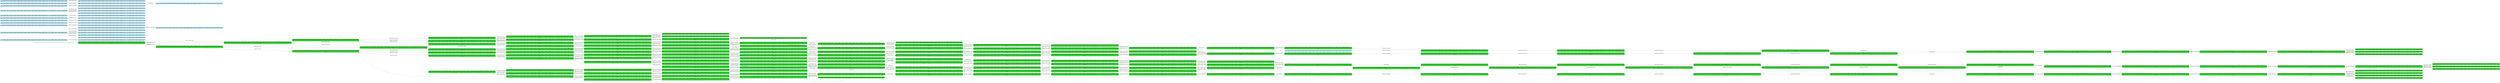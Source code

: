 digraph g {

	rankdir="LR"

	__invisible__[shape="point", color="forestgreen"]
	c0q1[label=<<b>c<sub>0</sub>q<sub>1</sub> = BC(0)=0, BC(1)=0, BC(2)=0, BC(3)=0, BD(0)=0, BD(1)=0, BD(2)=0, BD(3)=0, BM(0)=0, BM(1)=0, BM(2)=0, BM(3)=0, Dir=1, PC=4, PE(0)=4, PE(1)=4, PE(2)=4, PE(3)=4, Pos=0</b><br/><br/><i>v=68</i>>, shape="box", style="rounded, filled", fillcolor="limegreen", color="forestgreen", penwidth=3] // Initial
	c1q0[label=<<b>c<sub>1</sub>q<sub>0</sub> = BC(0)=0, BC(1)=0, BC(2)=0, BC(3)=0, BD(0)=0, BD(1)=0, BD(2)=0, BD(3)=0, BM(0)=0, BM(1)=0, BM(2)=0, BM(3)=0, Dir=1, PC=4, PE(0)=3, PE(1)=4, PE(2)=4, PE(3)=4, Pos=0</b><br/><br/><i>v=68</i>>, shape="box", style="rounded, filled", fillcolor="limegreen", color="forestgreen"]
	c13q4[label=<<b>c<sub>13</sub>q<sub>4</sub> = BC(0)=0, BC(1)=0, BC(2)=0, BC(3)=0, BD(0)=0, BD(1)=0, BD(2)=0, BD(3)=0, BM(0)=0, BM(1)=0, BM(2)=0, BM(3)=0, Dir=1, PC=3, PE(0)=3, PE(1)=4, PE(2)=4, PE(3)=4, Pos=0</b><br/><br/><i>v=68</i>>, shape="box", style="rounded, filled", fillcolor="limegreen", color="forestgreen"]
	c36q0[label=<<b>c<sub>36</sub>q<sub>0</sub> = BC(0)=0, BC(1)=0, BC(2)=0, BC(3)=0, BD(0)=0, BD(1)=0, BD(2)=0, BD(3)=0, BM(0)=0, BM(1)=0, BM(2)=0, BM(3)=0, Dir=1, PC=5, PE(0)=3, PE(1)=4, PE(2)=4, PE(3)=4, Pos=0</b><br/><br/><i>v=68</i>>, shape="box", style="rounded, filled", fillcolor="limegreen", color="forestgreen"]
	c22q0[label=<<b>c<sub>22</sub>q<sub>0</sub> = BC(0)=0, BC(1)=0, BC(2)=0, BC(3)=0, BD(0)=0, BD(1)=0, BD(2)=0, BD(3)=0, BM(0)=0, BM(1)=0, BM(2)=0, BM(3)=0, Dir=1, PC=5, PE(0)=4, PE(1)=4, PE(2)=4, PE(3)=4, Pos=0</b><br/><br/><i>v=67</i>>, shape="box", style="rounded, filled", fillcolor="limegreen", color="forestgreen"]
	c23q2[label=<<b>c<sub>23</sub>q<sub>2</sub> = BC(0)=0, BC(1)=0, BC(2)=1, BC(3)=0, BD(0)=0, BD(1)=0, BD(2)=0, BD(3)=0, BM(0)=0, BM(1)=0, BM(2)=0, BM(3)=0, Dir=1, PC=5, PE(0)=4, PE(1)=4, PE(2)=4, PE(3)=4, Pos=0</b>>, shape="box", style="rounded, filled", fillcolor="limegreen", color="forestgreen"]
	c27q2[label=<<b>c<sub>27</sub>q<sub>2</sub> = BC(0)=0, BC(1)=0, BC(2)=0, BC(3)=0, BD(0)=0, BD(1)=0, BD(2)=0, BD(3)=0, BM(0)=0, BM(1)=1, BM(2)=0, BM(3)=0, Dir=1, PC=5, PE(0)=4, PE(1)=4, PE(2)=4, PE(3)=4, Pos=0</b>>, shape="box", style="rounded, filled", fillcolor="limegreen", color="forestgreen"]
	c47q2[label=<<b>c<sub>47</sub>q<sub>2</sub> = BC(0)=0, BC(1)=0, BC(2)=0, BC(3)=1, BD(0)=0, BD(1)=0, BD(2)=0, BD(3)=0, BM(0)=0, BM(1)=0, BM(2)=0, BM(3)=0, Dir=1, PC=5, PE(0)=4, PE(1)=4, PE(2)=4, PE(3)=4, Pos=0</b><br/><br/><i>v=66</i>>, shape="box", style="rounded, filled", fillcolor="limegreen", color="forestgreen"]
	c48q2[label=<<b>c<sub>48</sub>q<sub>2</sub> = BC(0)=0, BC(1)=0, BC(2)=1, BC(3)=1, BD(0)=0, BD(1)=0, BD(2)=0, BD(3)=0, BM(0)=0, BM(1)=0, BM(2)=0, BM(3)=0, Dir=1, PC=5, PE(0)=4, PE(1)=4, PE(2)=4, PE(3)=4, Pos=0</b>>, shape="box", style="rounded, filled", fillcolor="limegreen", color="forestgreen"]
	c5q1[label=<<b>c<sub>5</sub>q<sub>1</sub> = BC(0)=0, BC(1)=0, BC(2)=0, BC(3)=1, BD(0)=0, BD(1)=0, BD(2)=0, BD(3)=0, BM(0)=0, BM(1)=0, BM(2)=0, BM(3)=0, Dir=1, PC=4, PE(0)=4, PE(1)=4, PE(2)=4, PE(3)=4, Pos=1</b><br/><br/><i>v=64</i>>, shape="box", style="rounded, filled", fillcolor="limegreen", color="forestgreen"]
	c6q1[label=<<b>c<sub>6</sub>q<sub>1</sub> = BC(0)=0, BC(1)=0, BC(2)=1, BC(3)=1, BD(0)=0, BD(1)=0, BD(2)=0, BD(3)=0, BM(0)=0, BM(1)=0, BM(2)=0, BM(3)=0, Dir=1, PC=4, PE(0)=4, PE(1)=4, PE(2)=4, PE(3)=4, Pos=1</b>>, shape="box", style="rounded, filled", fillcolor="limegreen", color="forestgreen"]
	c104q0[label=<<b>c<sub>104</sub>q<sub>0</sub> = BC(0)=0, BC(1)=0, BC(2)=0, BC(3)=1, BD(0)=0, BD(1)=0, BD(2)=0, BD(3)=0, BM(0)=0, BM(1)=0, BM(2)=0, BM(3)=0, Dir=1, PC=4, PE(0)=4, PE(1)=3, PE(2)=4, PE(3)=4, Pos=1</b><br/><br/><i>v=63</i>>, shape="box", style="rounded, filled", fillcolor="limegreen", color="forestgreen"]
	c105q4[label=<<b>c<sub>105</sub>q<sub>4</sub> = BC(0)=0, BC(1)=0, BC(2)=0, BC(3)=1, BD(0)=0, BD(1)=0, BD(2)=0, BD(3)=0, BM(0)=0, BM(1)=0, BM(2)=0, BM(3)=0, Dir=1, PC=3, PE(0)=4, PE(1)=3, PE(2)=4, PE(3)=4, Pos=1</b><br/><br/><i>v=62</i>>, shape="box", style="rounded, filled", fillcolor="limegreen", color="forestgreen"]
	c106q0[label=<<b>c<sub>106</sub>q<sub>0</sub> = BC(0)=0, BC(1)=0, BC(2)=0, BC(3)=1, BD(0)=0, BD(1)=0, BD(2)=0, BD(3)=0, BM(0)=0, BM(1)=0, BM(2)=0, BM(3)=0, Dir=1, PC=5, PE(0)=4, PE(1)=3, PE(2)=4, PE(3)=4, Pos=1</b><br/><br/><i>v=61</i>>, shape="box", style="rounded, filled", fillcolor="limegreen", color="forestgreen"]
	c107q2[label=<<b>c<sub>107</sub>q<sub>2</sub> = BC(0)=0, BC(1)=0, BC(2)=0, BC(3)=1, BD(0)=0, BD(1)=0, BD(2)=0, BD(3)=0, BM(0)=0, BM(1)=0, BM(2)=0, BM(3)=0, Dir=1, PC=5, PE(0)=4, PE(1)=4, PE(2)=4, PE(3)=4, Pos=1</b><br/><br/><i>v=60</i>>, shape="box", style="rounded, filled", fillcolor="limegreen", color="forestgreen"]
	c108q1[label=<<b>c<sub>108</sub>q<sub>1</sub> = BC(0)=0, BC(1)=0, BC(2)=0, BC(3)=1, BD(0)=0, BD(1)=0, BD(2)=0, BD(3)=0, BM(0)=0, BM(1)=0, BM(2)=0, BM(3)=0, Dir=1, PC=4, PE(0)=4, PE(1)=4, PE(2)=4, PE(3)=4, Pos=2</b><br/><br/><i>v=59</i>>, shape="box", style="rounded, filled", fillcolor="limegreen", color="forestgreen"]
	c109q0[label=<<b>c<sub>109</sub>q<sub>0</sub> = BC(0)=0, BC(1)=0, BC(2)=0, BC(3)=1, BD(0)=0, BD(1)=0, BD(2)=0, BD(3)=0, BM(0)=0, BM(1)=0, BM(2)=0, BM(3)=0, Dir=1, PC=4, PE(0)=4, PE(1)=4, PE(2)=3, PE(3)=4, Pos=2</b><br/><br/><i>v=58</i>>, shape="box", style="rounded, filled", fillcolor="limegreen", color="forestgreen"]
	c40q4[label=<<b>c<sub>40</sub>q<sub>4</sub> = BC(0)=0, BC(1)=0, BC(2)=0, BC(3)=1, BD(0)=0, BD(1)=0, BD(2)=0, BD(3)=0, BM(0)=0, BM(1)=0, BM(2)=0, BM(3)=0, Dir=1, PC=3, PE(0)=4, PE(1)=4, PE(2)=3, PE(3)=4, Pos=2</b><br/><br/><i>v=57</i>>, shape="box", style="rounded, filled", fillcolor="limegreen", color="forestgreen"]
	c110q0[label=<<b>c<sub>110</sub>q<sub>0</sub> = BC(0)=0, BC(1)=0, BC(2)=0, BC(3)=1, BD(0)=0, BD(1)=0, BD(2)=0, BD(3)=0, BM(0)=0, BM(1)=0, BM(2)=0, BM(3)=0, Dir=1, PC=5, PE(0)=4, PE(1)=4, PE(2)=3, PE(3)=4, Pos=2</b><br/><br/><i>v=56</i>>, shape="box", style="rounded, filled", fillcolor="limegreen", color="forestgreen"]
	c111q2[label=<<b>c<sub>111</sub>q<sub>2</sub> = BC(0)=0, BC(1)=0, BC(2)=0, BC(3)=1, BD(0)=0, BD(1)=0, BD(2)=0, BD(3)=0, BM(0)=0, BM(1)=0, BM(2)=0, BM(3)=0, Dir=1, PC=5, PE(0)=4, PE(1)=4, PE(2)=4, PE(3)=4, Pos=2</b><br/><br/><i>v=55</i>>, shape="box", style="rounded, filled", fillcolor="limegreen", color="forestgreen"]
	c112q1[label=<<b>c<sub>112</sub>q<sub>1</sub> = BC(0)=0, BC(1)=0, BC(2)=0, BC(3)=0, BD(0)=0, BD(1)=0, BD(2)=0, BD(3)=0, BM(0)=0, BM(1)=0, BM(2)=0, BM(3)=0, Dir=1, PC=4, PE(0)=4, PE(1)=4, PE(2)=4, PE(3)=4, Pos=3</b><br/><br/><i>v=54</i>>, shape="box", style="rounded, filled", fillcolor="limegreen", color="forestgreen"]
	c113q0[label=<<b>c<sub>113</sub>q<sub>0</sub> = BC(0)=0, BC(1)=0, BC(2)=0, BC(3)=0, BD(0)=0, BD(1)=0, BD(2)=0, BD(3)=0, BM(0)=0, BM(1)=0, BM(2)=0, BM(3)=0, Dir=1, PC=4, PE(0)=4, PE(1)=4, PE(2)=4, PE(3)=3, Pos=3</b><br/><br/><i>v=53</i>>, shape="box", style="rounded, filled", fillcolor="limegreen", color="forestgreen"]
	c114q4[label=<<b>c<sub>114</sub>q<sub>4</sub> = BC(0)=0, BC(1)=0, BC(2)=0, BC(3)=0, BD(0)=0, BD(1)=0, BD(2)=0, BD(3)=0, BM(0)=0, BM(1)=0, BM(2)=0, BM(3)=0, Dir=1, PC=3, PE(0)=4, PE(1)=4, PE(2)=4, PE(3)=3, Pos=3</b><br/><br/><i>v=52</i>>, shape="box", style="rounded, filled", fillcolor="limegreen", color="forestgreen"]
	c115q0[label=<<b>c<sub>115</sub>q<sub>0</sub> = BC(0)=0, BC(1)=0, BC(2)=0, BC(3)=0, BD(0)=0, BD(1)=0, BD(2)=0, BD(3)=0, BM(0)=0, BM(1)=0, BM(2)=0, BM(3)=0, Dir=1, PC=5, PE(0)=4, PE(1)=4, PE(2)=4, PE(3)=3, Pos=3</b><br/><br/><i>v=51</i>>, shape="box", style="rounded, filled", fillcolor="limegreen", color="forestgreen"]
	c116q0[label=<<b>c<sub>116</sub>q<sub>0</sub> = BC(0)=0, BC(1)=0, BC(2)=0, BC(3)=0, BD(0)=0, BD(1)=0, BD(2)=0, BD(3)=0, BM(0)=0, BM(1)=0, BM(2)=0, BM(3)=0, Dir=1, PC=5, PE(0)=4, PE(1)=4, PE(2)=4, PE(3)=4, Pos=3</b><br/><br/><i>v=50</i>>, shape="box", style="rounded, filled", fillcolor="limegreen", color="forestgreen"]
	c192q0[label=<<b>c<sub>192</sub>q<sub>0</sub> = BC(0)=0, BC(1)=1, BC(2)=0, BC(3)=0, BD(0)=0, BD(1)=0, BD(2)=0, BD(3)=0, BM(0)=0, BM(1)=0, BM(2)=0, BM(3)=0, Dir=1, PC=5, PE(0)=4, PE(1)=4, PE(2)=4, PE(3)=4, Pos=3</b>>, shape="box", style="rounded, filled", fillcolor="limegreen", color="forestgreen"]
	c193q0[label=<<b>c<sub>193</sub>q<sub>0</sub> = BC(0)=0, BC(1)=0, BC(2)=0, BC(3)=0, BD(0)=0, BD(1)=0, BD(2)=0, BD(3)=0, BM(0)=0, BM(1)=1, BM(2)=0, BM(3)=0, Dir=1, PC=5, PE(0)=4, PE(1)=4, PE(2)=4, PE(3)=4, Pos=3</b>>, shape="box", style="rounded, filled", fillcolor="limegreen", color="forestgreen"]
	c194q0[label=<<b>c<sub>194</sub>q<sub>0</sub> = BC(0)=0, BC(1)=0, BC(2)=0, BC(3)=0, BD(0)=0, BD(1)=0, BD(2)=0, BD(3)=1, BM(0)=0, BM(1)=0, BM(2)=0, BM(3)=0, Dir=1, PC=5, PE(0)=4, PE(1)=4, PE(2)=4, PE(3)=4, Pos=3</b>>, shape="box", style="rounded, filled", fillcolor="limegreen", color="forestgreen"]
	c122q0[label=<<b>c<sub>122</sub>q<sub>0</sub> = BC(0)=0, BC(1)=0, BC(2)=0, BC(3)=1, BD(0)=0, BD(1)=0, BD(2)=0, BD(3)=0, BM(0)=0, BM(1)=0, BM(2)=0, BM(3)=0, Dir=1, PC=5, PE(0)=3, PE(1)=4, PE(2)=4, PE(3)=4, Pos=0</b><br/><br/><i>v=67</i>>, shape="box", style="rounded, filled", fillcolor="limegreen", color="forestgreen"]
	c38q4[label=<<b>c<sub>38</sub>q<sub>4</sub> = BC(0)=0, BC(1)=1, BC(2)=0, BC(3)=0, BD(0)=0, BD(1)=0, BD(2)=0, BD(3)=0, BM(0)=0, BM(1)=0, BM(2)=0, BM(3)=0, Dir=1, PC=3, PE(0)=3, PE(1)=4, PE(2)=4, PE(3)=4, Pos=0</b><br/><br/><i>v=68</i>>, shape="box", style="rounded, filled", fillcolor="limegreen", color="forestgreen"]
	c43q4[label=<<b>c<sub>43</sub>q<sub>4</sub> = BC(0)=0, BC(1)=1, BC(2)=0, BC(3)=0, BD(0)=0, BD(1)=0, BD(2)=0, BD(3)=0, BM(0)=1, BM(1)=0, BM(2)=0, BM(3)=0, Dir=1, PC=3, PE(0)=3, PE(1)=4, PE(2)=4, PE(3)=4, Pos=0</b><br/><br/><i>v=68</i>>, shape="box", style="rounded, filled", fillcolor="limegreen", color="forestgreen"]
	c45q4[label=<<b>c<sub>45</sub>q<sub>4</sub> = BC(0)=0, BC(1)=1, BC(2)=0, BC(3)=0, BD(0)=0, BD(1)=0, BD(2)=0, BD(3)=1, BM(0)=1, BM(1)=0, BM(2)=0, BM(3)=0, Dir=1, PC=3, PE(0)=3, PE(1)=4, PE(2)=4, PE(3)=4, Pos=0</b><br/><br/><i>v=68</i>>, shape="box", style="rounded, filled", fillcolor="limegreen", color="forestgreen"]
	c56q0[label=<<b>c<sub>56</sub>q<sub>0</sub> = BC(0)=0, BC(1)=1, BC(2)=0, BC(3)=0, BD(0)=0, BD(1)=0, BD(2)=0, BD(3)=1, BM(0)=1, BM(1)=0, BM(2)=0, BM(3)=0, Dir=1, PC=5, PE(0)=3, PE(1)=4, PE(2)=4, PE(3)=4, Pos=0</b><br/><br/><i>v=67</i>>, shape="box", style="rounded, filled", fillcolor="limegreen", color="forestgreen"]
	c75q2[label=<<b>c<sub>75</sub>q<sub>2</sub> = BC(0)=0, BC(1)=1, BC(2)=0, BC(3)=0, BD(0)=0, BD(1)=0, BD(2)=0, BD(3)=1, BM(0)=1, BM(1)=0, BM(2)=0, BM(3)=0, Dir=1, PC=5, PE(0)=4, PE(1)=4, PE(2)=4, PE(3)=4, Pos=0</b><br/><br/><i>v=66</i>>, shape="box", style="rounded, filled", fillcolor="limegreen", color="forestgreen"]
	c59q2[label=<<b>c<sub>59</sub>q<sub>2</sub> = BC(0)=0, BC(1)=1, BC(2)=0, BC(3)=1, BD(0)=0, BD(1)=0, BD(2)=0, BD(3)=1, BM(0)=1, BM(1)=0, BM(2)=0, BM(3)=0, Dir=1, PC=5, PE(0)=4, PE(1)=4, PE(2)=4, PE(3)=4, Pos=0</b><br/><br/><i>v=65</i>>, shape="box", style="rounded, filled", fillcolor="limegreen", color="forestgreen"]
	c60q1[label=<<b>c<sub>60</sub>q<sub>1</sub> = BC(0)=0, BC(1)=0, BC(2)=0, BC(3)=1, BD(0)=0, BD(1)=0, BD(2)=0, BD(3)=1, BM(0)=1, BM(1)=0, BM(2)=0, BM(3)=0, Dir=1, PC=4, PE(0)=4, PE(1)=4, PE(2)=4, PE(3)=4, Pos=1</b><br/><br/><i>v=64</i>>, shape="box", style="rounded, filled", fillcolor="limegreen", color="forestgreen"]
	c61q0[label=<<b>c<sub>61</sub>q<sub>0</sub> = BC(0)=0, BC(1)=0, BC(2)=0, BC(3)=1, BD(0)=0, BD(1)=0, BD(2)=0, BD(3)=1, BM(0)=1, BM(1)=0, BM(2)=0, BM(3)=0, Dir=1, PC=4, PE(0)=4, PE(1)=3, PE(2)=4, PE(3)=4, Pos=1</b><br/><br/><i>v=63</i>>, shape="box", style="rounded, filled", fillcolor="limegreen", color="forestgreen"]
	c62q4[label=<<b>c<sub>62</sub>q<sub>4</sub> = BC(0)=0, BC(1)=0, BC(2)=0, BC(3)=1, BD(0)=0, BD(1)=0, BD(2)=0, BD(3)=1, BM(0)=1, BM(1)=0, BM(2)=0, BM(3)=0, Dir=1, PC=3, PE(0)=4, PE(1)=3, PE(2)=4, PE(3)=4, Pos=1</b><br/><br/><i>v=62</i>>, shape="box", style="rounded, filled", fillcolor="limegreen", color="forestgreen"]
	c63q0[label=<<b>c<sub>63</sub>q<sub>0</sub> = BC(0)=0, BC(1)=0, BC(2)=0, BC(3)=1, BD(0)=0, BD(1)=0, BD(2)=0, BD(3)=1, BM(0)=1, BM(1)=0, BM(2)=0, BM(3)=0, Dir=1, PC=5, PE(0)=4, PE(1)=3, PE(2)=4, PE(3)=4, Pos=1</b><br/><br/><i>v=61</i>>, shape="box", style="rounded, filled", fillcolor="limegreen", color="forestgreen"]
	c64q2[label=<<b>c<sub>64</sub>q<sub>2</sub> = BC(0)=0, BC(1)=0, BC(2)=0, BC(3)=1, BD(0)=0, BD(1)=0, BD(2)=0, BD(3)=1, BM(0)=1, BM(1)=0, BM(2)=0, BM(3)=0, Dir=1, PC=5, PE(0)=4, PE(1)=4, PE(2)=4, PE(3)=4, Pos=1</b><br/><br/><i>v=60</i>>, shape="box", style="rounded, filled", fillcolor="limegreen", color="forestgreen"]
	c65q1[label=<<b>c<sub>65</sub>q<sub>1</sub> = BC(0)=0, BC(1)=0, BC(2)=0, BC(3)=1, BD(0)=0, BD(1)=0, BD(2)=0, BD(3)=1, BM(0)=1, BM(1)=0, BM(2)=0, BM(3)=0, Dir=1, PC=4, PE(0)=4, PE(1)=4, PE(2)=4, PE(3)=4, Pos=2</b><br/><br/><i>v=59</i>>, shape="box", style="rounded, filled", fillcolor="limegreen", color="forestgreen"]
	c66q0[label=<<b>c<sub>66</sub>q<sub>0</sub> = BC(0)=0, BC(1)=0, BC(2)=0, BC(3)=1, BD(0)=0, BD(1)=0, BD(2)=0, BD(3)=1, BM(0)=1, BM(1)=0, BM(2)=0, BM(3)=0, Dir=1, PC=4, PE(0)=4, PE(1)=4, PE(2)=3, PE(3)=4, Pos=2</b><br/><br/><i>v=58</i>>, shape="box", style="rounded, filled", fillcolor="limegreen", color="forestgreen"]
	c67q4[label=<<b>c<sub>67</sub>q<sub>4</sub> = BC(0)=0, BC(1)=0, BC(2)=0, BC(3)=1, BD(0)=0, BD(1)=0, BD(2)=0, BD(3)=1, BM(0)=1, BM(1)=0, BM(2)=0, BM(3)=0, Dir=1, PC=3, PE(0)=4, PE(1)=4, PE(2)=3, PE(3)=4, Pos=2</b><br/><br/><i>v=57</i>>, shape="box", style="rounded, filled", fillcolor="limegreen", color="forestgreen"]
	c68q0[label=<<b>c<sub>68</sub>q<sub>0</sub> = BC(0)=0, BC(1)=0, BC(2)=0, BC(3)=1, BD(0)=0, BD(1)=0, BD(2)=0, BD(3)=1, BM(0)=1, BM(1)=0, BM(2)=0, BM(3)=0, Dir=1, PC=5, PE(0)=4, PE(1)=4, PE(2)=3, PE(3)=4, Pos=2</b><br/><br/><i>v=56</i>>, shape="box", style="rounded, filled", fillcolor="limegreen", color="forestgreen"]
	c69q2[label=<<b>c<sub>69</sub>q<sub>2</sub> = BC(0)=0, BC(1)=0, BC(2)=0, BC(3)=1, BD(0)=0, BD(1)=0, BD(2)=0, BD(3)=1, BM(0)=1, BM(1)=0, BM(2)=0, BM(3)=0, Dir=1, PC=5, PE(0)=4, PE(1)=4, PE(2)=4, PE(3)=4, Pos=2</b><br/><br/><i>v=55</i>>, shape="box", style="rounded, filled", fillcolor="limegreen", color="forestgreen"]
	c70q1[label=<<b>c<sub>70</sub>q<sub>1</sub> = BC(0)=0, BC(1)=0, BC(2)=0, BC(3)=0, BD(0)=0, BD(1)=0, BD(2)=0, BD(3)=0, BM(0)=1, BM(1)=0, BM(2)=0, BM(3)=0, Dir=1, PC=4, PE(0)=4, PE(1)=4, PE(2)=4, PE(3)=4, Pos=3</b><br/><br/><i>v=54</i>>, shape="box", style="rounded, filled", fillcolor="limegreen", color="forestgreen"]
	c71q0[label=<<b>c<sub>71</sub>q<sub>0</sub> = BC(0)=0, BC(1)=0, BC(2)=0, BC(3)=0, BD(0)=0, BD(1)=0, BD(2)=0, BD(3)=0, BM(0)=1, BM(1)=0, BM(2)=0, BM(3)=0, Dir=1, PC=4, PE(0)=4, PE(1)=4, PE(2)=4, PE(3)=3, Pos=3</b><br/><br/><i>v=53</i>>, shape="box", style="rounded, filled", fillcolor="limegreen", color="forestgreen"]
	c72q4[label=<<b>c<sub>72</sub>q<sub>4</sub> = BC(0)=0, BC(1)=0, BC(2)=0, BC(3)=0, BD(0)=0, BD(1)=0, BD(2)=0, BD(3)=0, BM(0)=1, BM(1)=0, BM(2)=0, BM(3)=0, Dir=1, PC=3, PE(0)=4, PE(1)=4, PE(2)=4, PE(3)=3, Pos=3</b><br/><br/><i>v=52</i>>, shape="box", style="rounded, filled", fillcolor="limegreen", color="forestgreen"]
	c73q0[label=<<b>c<sub>73</sub>q<sub>0</sub> = BC(0)=0, BC(1)=0, BC(2)=0, BC(3)=0, BD(0)=0, BD(1)=0, BD(2)=0, BD(3)=0, BM(0)=1, BM(1)=0, BM(2)=0, BM(3)=0, Dir=1, PC=5, PE(0)=4, PE(1)=4, PE(2)=4, PE(3)=3, Pos=3</b><br/><br/><i>v=51</i>>, shape="box", style="rounded, filled", fillcolor="limegreen", color="forestgreen"]
	c74q0[label=<<b>c<sub>74</sub>q<sub>0</sub> = BC(0)=0, BC(1)=0, BC(2)=0, BC(3)=0, BD(0)=0, BD(1)=0, BD(2)=0, BD(3)=0, BM(0)=1, BM(1)=0, BM(2)=0, BM(3)=0, Dir=1, PC=5, PE(0)=4, PE(1)=4, PE(2)=4, PE(3)=4, Pos=3</b><br/><br/><i>v=50</i>>, shape="box", style="rounded, filled", fillcolor="limegreen", color="forestgreen"]
	c189q0[label=<<b>c<sub>189</sub>q<sub>0</sub> = BC(0)=0, BC(1)=1, BC(2)=0, BC(3)=0, BD(0)=0, BD(1)=0, BD(2)=0, BD(3)=0, BM(0)=1, BM(1)=0, BM(2)=0, BM(3)=0, Dir=1, PC=5, PE(0)=4, PE(1)=4, PE(2)=4, PE(3)=4, Pos=3</b>>, shape="box", style="rounded, filled", fillcolor="limegreen", color="forestgreen"]
	c190q0[label=<<b>c<sub>190</sub>q<sub>0</sub> = BC(0)=0, BC(1)=0, BC(2)=0, BC(3)=0, BD(0)=0, BD(1)=0, BD(2)=0, BD(3)=0, BM(0)=1, BM(1)=1, BM(2)=0, BM(3)=0, Dir=1, PC=5, PE(0)=4, PE(1)=4, PE(2)=4, PE(3)=4, Pos=3</b>>, shape="box", style="rounded, filled", fillcolor="limegreen", color="forestgreen"]
	c191q0[label=<<b>c<sub>191</sub>q<sub>0</sub> = BC(0)=0, BC(1)=0, BC(2)=0, BC(3)=0, BD(0)=0, BD(1)=0, BD(2)=0, BD(3)=1, BM(0)=1, BM(1)=0, BM(2)=0, BM(3)=0, Dir=1, PC=5, PE(0)=4, PE(1)=4, PE(2)=4, PE(3)=4, Pos=3</b>>, shape="box", style="rounded, filled", fillcolor="limegreen", color="forestgreen"]
	c76q1[label=<<b>c<sub>76</sub>q<sub>1</sub> = BC(0)=0, BC(1)=0, BC(2)=0, BC(3)=0, BD(0)=0, BD(1)=0, BD(2)=0, BD(3)=1, BM(0)=1, BM(1)=0, BM(2)=0, BM(3)=0, Dir=1, PC=4, PE(0)=4, PE(1)=4, PE(2)=4, PE(3)=4, Pos=1</b><br/><br/><i>v=65</i>>, shape="box", style="rounded, filled", fillcolor="limegreen", color="forestgreen"]
	c77q0[label=<<b>c<sub>77</sub>q<sub>0</sub> = BC(0)=0, BC(1)=0, BC(2)=0, BC(3)=0, BD(0)=0, BD(1)=0, BD(2)=0, BD(3)=1, BM(0)=1, BM(1)=0, BM(2)=0, BM(3)=0, Dir=1, PC=4, PE(0)=4, PE(1)=3, PE(2)=4, PE(3)=4, Pos=1</b><br/><br/><i>v=64</i>>, shape="box", style="rounded, filled", fillcolor="limegreen", color="forestgreen"]
	c78q4[label=<<b>c<sub>78</sub>q<sub>4</sub> = BC(0)=0, BC(1)=0, BC(2)=0, BC(3)=0, BD(0)=0, BD(1)=0, BD(2)=0, BD(3)=1, BM(0)=1, BM(1)=0, BM(2)=0, BM(3)=0, Dir=1, PC=3, PE(0)=4, PE(1)=3, PE(2)=4, PE(3)=4, Pos=1</b><br/><br/><i>v=63</i>>, shape="box", style="rounded, filled", fillcolor="limegreen", color="forestgreen"]
	c79q0[label=<<b>c<sub>79</sub>q<sub>0</sub> = BC(0)=0, BC(1)=0, BC(2)=0, BC(3)=0, BD(0)=0, BD(1)=0, BD(2)=0, BD(3)=1, BM(0)=1, BM(1)=0, BM(2)=0, BM(3)=0, Dir=1, PC=5, PE(0)=4, PE(1)=3, PE(2)=4, PE(3)=4, Pos=1</b><br/><br/><i>v=62</i>>, shape="box", style="rounded, filled", fillcolor="limegreen", color="forestgreen"]
	c80q0[label=<<b>c<sub>80</sub>q<sub>0</sub> = BC(0)=0, BC(1)=0, BC(2)=0, BC(3)=0, BD(0)=0, BD(1)=0, BD(2)=0, BD(3)=1, BM(0)=1, BM(1)=0, BM(2)=0, BM(3)=0, Dir=1, PC=5, PE(0)=4, PE(1)=4, PE(2)=4, PE(3)=4, Pos=1</b><br/><br/><i>v=61</i>>, shape="box", style="rounded, filled", fillcolor="limegreen", color="forestgreen"]
	c58q0[label=<<b>c<sub>58</sub>q<sub>0</sub> = BC(0)=0, BC(1)=1, BC(2)=0, BC(3)=1, BD(0)=0, BD(1)=0, BD(2)=0, BD(3)=1, BM(0)=1, BM(1)=0, BM(2)=0, BM(3)=0, Dir=1, PC=5, PE(0)=3, PE(1)=4, PE(2)=4, PE(3)=4, Pos=0</b><br/><br/><i>v=66</i>>, shape="box", style="rounded, filled", fillcolor="limegreen", color="forestgreen"]
	c57q4[label=<<b>c<sub>57</sub>q<sub>4</sub> = BC(0)=0, BC(1)=1, BC(2)=0, BC(3)=1, BD(0)=0, BD(1)=0, BD(2)=0, BD(3)=1, BM(0)=1, BM(1)=0, BM(2)=0, BM(3)=0, Dir=1, PC=3, PE(0)=3, PE(1)=4, PE(2)=4, PE(3)=4, Pos=0</b><br/><br/><i>v=67</i>>, shape="box", style="rounded, filled", fillcolor="limegreen", color="forestgreen"]
	c81q0[label=<<b>c<sub>81</sub>q<sub>0</sub> = BC(0)=0, BC(1)=1, BC(2)=0, BC(3)=0, BD(0)=0, BD(1)=0, BD(2)=0, BD(3)=0, BM(0)=1, BM(1)=0, BM(2)=0, BM(3)=0, Dir=1, PC=5, PE(0)=3, PE(1)=4, PE(2)=4, PE(3)=4, Pos=0</b><br/><br/><i>v=67</i>>, shape="box", style="rounded, filled", fillcolor="limegreen", color="forestgreen"]
	c95q2[label=<<b>c<sub>95</sub>q<sub>2</sub> = BC(0)=0, BC(1)=1, BC(2)=0, BC(3)=0, BD(0)=0, BD(1)=0, BD(2)=0, BD(3)=0, BM(0)=1, BM(1)=0, BM(2)=0, BM(3)=0, Dir=1, PC=5, PE(0)=4, PE(1)=4, PE(2)=4, PE(3)=4, Pos=0</b><br/><br/><i>v=66</i>>, shape="box", style="rounded, filled", fillcolor="limegreen", color="forestgreen"]
	c84q2[label=<<b>c<sub>84</sub>q<sub>2</sub> = BC(0)=0, BC(1)=1, BC(2)=0, BC(3)=1, BD(0)=0, BD(1)=0, BD(2)=0, BD(3)=0, BM(0)=1, BM(1)=0, BM(2)=0, BM(3)=0, Dir=1, PC=5, PE(0)=4, PE(1)=4, PE(2)=4, PE(3)=4, Pos=0</b><br/><br/><i>v=65</i>>, shape="box", style="rounded, filled", fillcolor="limegreen", color="forestgreen"]
	c85q1[label=<<b>c<sub>85</sub>q<sub>1</sub> = BC(0)=0, BC(1)=0, BC(2)=0, BC(3)=1, BD(0)=0, BD(1)=0, BD(2)=0, BD(3)=0, BM(0)=1, BM(1)=0, BM(2)=0, BM(3)=0, Dir=1, PC=4, PE(0)=4, PE(1)=4, PE(2)=4, PE(3)=4, Pos=1</b><br/><br/><i>v=64</i>>, shape="box", style="rounded, filled", fillcolor="limegreen", color="forestgreen"]
	c86q0[label=<<b>c<sub>86</sub>q<sub>0</sub> = BC(0)=0, BC(1)=0, BC(2)=0, BC(3)=1, BD(0)=0, BD(1)=0, BD(2)=0, BD(3)=0, BM(0)=1, BM(1)=0, BM(2)=0, BM(3)=0, Dir=1, PC=4, PE(0)=4, PE(1)=3, PE(2)=4, PE(3)=4, Pos=1</b><br/><br/><i>v=63</i>>, shape="box", style="rounded, filled", fillcolor="limegreen", color="forestgreen"]
	c87q4[label=<<b>c<sub>87</sub>q<sub>4</sub> = BC(0)=0, BC(1)=0, BC(2)=0, BC(3)=1, BD(0)=0, BD(1)=0, BD(2)=0, BD(3)=0, BM(0)=1, BM(1)=0, BM(2)=0, BM(3)=0, Dir=1, PC=3, PE(0)=4, PE(1)=3, PE(2)=4, PE(3)=4, Pos=1</b><br/><br/><i>v=62</i>>, shape="box", style="rounded, filled", fillcolor="limegreen", color="forestgreen"]
	c88q0[label=<<b>c<sub>88</sub>q<sub>0</sub> = BC(0)=0, BC(1)=0, BC(2)=0, BC(3)=1, BD(0)=0, BD(1)=0, BD(2)=0, BD(3)=0, BM(0)=1, BM(1)=0, BM(2)=0, BM(3)=0, Dir=1, PC=5, PE(0)=4, PE(1)=3, PE(2)=4, PE(3)=4, Pos=1</b><br/><br/><i>v=61</i>>, shape="box", style="rounded, filled", fillcolor="limegreen", color="forestgreen"]
	c89q2[label=<<b>c<sub>89</sub>q<sub>2</sub> = BC(0)=0, BC(1)=0, BC(2)=0, BC(3)=1, BD(0)=0, BD(1)=0, BD(2)=0, BD(3)=0, BM(0)=1, BM(1)=0, BM(2)=0, BM(3)=0, Dir=1, PC=5, PE(0)=4, PE(1)=4, PE(2)=4, PE(3)=4, Pos=1</b><br/><br/><i>v=60</i>>, shape="box", style="rounded, filled", fillcolor="limegreen", color="forestgreen"]
	c90q1[label=<<b>c<sub>90</sub>q<sub>1</sub> = BC(0)=0, BC(1)=0, BC(2)=0, BC(3)=1, BD(0)=0, BD(1)=0, BD(2)=0, BD(3)=0, BM(0)=1, BM(1)=0, BM(2)=0, BM(3)=0, Dir=1, PC=4, PE(0)=4, PE(1)=4, PE(2)=4, PE(3)=4, Pos=2</b><br/><br/><i>v=59</i>>, shape="box", style="rounded, filled", fillcolor="limegreen", color="forestgreen"]
	c91q0[label=<<b>c<sub>91</sub>q<sub>0</sub> = BC(0)=0, BC(1)=0, BC(2)=0, BC(3)=1, BD(0)=0, BD(1)=0, BD(2)=0, BD(3)=0, BM(0)=1, BM(1)=0, BM(2)=0, BM(3)=0, Dir=1, PC=4, PE(0)=4, PE(1)=4, PE(2)=3, PE(3)=4, Pos=2</b><br/><br/><i>v=58</i>>, shape="box", style="rounded, filled", fillcolor="limegreen", color="forestgreen"]
	c92q4[label=<<b>c<sub>92</sub>q<sub>4</sub> = BC(0)=0, BC(1)=0, BC(2)=0, BC(3)=1, BD(0)=0, BD(1)=0, BD(2)=0, BD(3)=0, BM(0)=1, BM(1)=0, BM(2)=0, BM(3)=0, Dir=1, PC=3, PE(0)=4, PE(1)=4, PE(2)=3, PE(3)=4, Pos=2</b><br/><br/><i>v=57</i>>, shape="box", style="rounded, filled", fillcolor="limegreen", color="forestgreen"]
	c93q0[label=<<b>c<sub>93</sub>q<sub>0</sub> = BC(0)=0, BC(1)=0, BC(2)=0, BC(3)=1, BD(0)=0, BD(1)=0, BD(2)=0, BD(3)=0, BM(0)=1, BM(1)=0, BM(2)=0, BM(3)=0, Dir=1, PC=5, PE(0)=4, PE(1)=4, PE(2)=3, PE(3)=4, Pos=2</b><br/><br/><i>v=56</i>>, shape="box", style="rounded, filled", fillcolor="limegreen", color="forestgreen"]
	c94q2[label=<<b>c<sub>94</sub>q<sub>2</sub> = BC(0)=0, BC(1)=0, BC(2)=0, BC(3)=1, BD(0)=0, BD(1)=0, BD(2)=0, BD(3)=0, BM(0)=1, BM(1)=0, BM(2)=0, BM(3)=0, Dir=1, PC=5, PE(0)=4, PE(1)=4, PE(2)=4, PE(3)=4, Pos=2</b><br/><br/><i>v=55</i>>, shape="box", style="rounded, filled", fillcolor="limegreen", color="forestgreen"]
	c10q1[label=<<b>c<sub>10</sub>q<sub>1</sub> = BC(0)=0, BC(1)=0, BC(2)=0, BC(3)=0, BD(0)=0, BD(1)=0, BD(2)=0, BD(3)=0, BM(0)=1, BM(1)=0, BM(2)=0, BM(3)=0, Dir=1, PC=4, PE(0)=4, PE(1)=4, PE(2)=4, PE(3)=4, Pos=1</b><br/><br/><i>v=65</i>>, shape="box", style="rounded, filled", fillcolor="limegreen", color="forestgreen"]
	c96q0[label=<<b>c<sub>96</sub>q<sub>0</sub> = BC(0)=0, BC(1)=0, BC(2)=0, BC(3)=0, BD(0)=0, BD(1)=0, BD(2)=0, BD(3)=0, BM(0)=1, BM(1)=0, BM(2)=0, BM(3)=0, Dir=1, PC=4, PE(0)=4, PE(1)=3, PE(2)=4, PE(3)=4, Pos=1</b><br/><br/><i>v=64</i>>, shape="box", style="rounded, filled", fillcolor="limegreen", color="forestgreen"]
	c97q4[label=<<b>c<sub>97</sub>q<sub>4</sub> = BC(0)=0, BC(1)=0, BC(2)=0, BC(3)=0, BD(0)=0, BD(1)=0, BD(2)=0, BD(3)=0, BM(0)=1, BM(1)=0, BM(2)=0, BM(3)=0, Dir=1, PC=3, PE(0)=4, PE(1)=3, PE(2)=4, PE(3)=4, Pos=1</b><br/><br/><i>v=63</i>>, shape="box", style="rounded, filled", fillcolor="limegreen", color="forestgreen"]
	c98q0[label=<<b>c<sub>98</sub>q<sub>0</sub> = BC(0)=0, BC(1)=0, BC(2)=0, BC(3)=0, BD(0)=0, BD(1)=0, BD(2)=0, BD(3)=0, BM(0)=1, BM(1)=0, BM(2)=0, BM(3)=0, Dir=1, PC=5, PE(0)=4, PE(1)=3, PE(2)=4, PE(3)=4, Pos=1</b><br/><br/><i>v=62</i>>, shape="box", style="rounded, filled", fillcolor="limegreen", color="forestgreen"]
	c99q0[label=<<b>c<sub>99</sub>q<sub>0</sub> = BC(0)=0, BC(1)=0, BC(2)=0, BC(3)=0, BD(0)=0, BD(1)=0, BD(2)=0, BD(3)=0, BM(0)=1, BM(1)=0, BM(2)=0, BM(3)=0, Dir=1, PC=5, PE(0)=4, PE(1)=4, PE(2)=4, PE(3)=4, Pos=1</b><br/><br/><i>v=61</i>>, shape="box", style="rounded, filled", fillcolor="limegreen", color="forestgreen"]
	c83q0[label=<<b>c<sub>83</sub>q<sub>0</sub> = BC(0)=0, BC(1)=1, BC(2)=0, BC(3)=1, BD(0)=0, BD(1)=0, BD(2)=0, BD(3)=0, BM(0)=1, BM(1)=0, BM(2)=0, BM(3)=0, Dir=1, PC=5, PE(0)=3, PE(1)=4, PE(2)=4, PE(3)=4, Pos=0</b><br/><br/><i>v=66</i>>, shape="box", style="rounded, filled", fillcolor="limegreen", color="forestgreen"]
	c82q4[label=<<b>c<sub>82</sub>q<sub>4</sub> = BC(0)=0, BC(1)=1, BC(2)=0, BC(3)=1, BD(0)=0, BD(1)=0, BD(2)=0, BD(3)=0, BM(0)=1, BM(1)=0, BM(2)=0, BM(3)=0, Dir=1, PC=3, PE(0)=3, PE(1)=4, PE(2)=4, PE(3)=4, Pos=0</b><br/><br/><i>v=67</i>>, shape="box", style="rounded, filled", fillcolor="limegreen", color="forestgreen"]
	c100q0[label=<<b>c<sub>100</sub>q<sub>0</sub> = BC(0)=0, BC(1)=1, BC(2)=0, BC(3)=0, BD(0)=0, BD(1)=0, BD(2)=0, BD(3)=0, BM(0)=0, BM(1)=0, BM(2)=0, BM(3)=0, Dir=1, PC=5, PE(0)=3, PE(1)=4, PE(2)=4, PE(3)=4, Pos=0</b><br/><br/><i>v=67</i>>, shape="box", style="rounded, filled", fillcolor="limegreen", color="forestgreen"]
	c117q2[label=<<b>c<sub>117</sub>q<sub>2</sub> = BC(0)=0, BC(1)=1, BC(2)=0, BC(3)=0, BD(0)=0, BD(1)=0, BD(2)=0, BD(3)=0, BM(0)=0, BM(1)=0, BM(2)=0, BM(3)=0, Dir=1, PC=5, PE(0)=4, PE(1)=4, PE(2)=4, PE(3)=4, Pos=0</b><br/><br/><i>v=66</i>>, shape="box", style="rounded, filled", fillcolor="limegreen", color="forestgreen"]
	c103q2[label=<<b>c<sub>103</sub>q<sub>2</sub> = BC(0)=0, BC(1)=1, BC(2)=0, BC(3)=1, BD(0)=0, BD(1)=0, BD(2)=0, BD(3)=0, BM(0)=0, BM(1)=0, BM(2)=0, BM(3)=0, Dir=1, PC=5, PE(0)=4, PE(1)=4, PE(2)=4, PE(3)=4, Pos=0</b><br/><br/><i>v=65</i>>, shape="box", style="rounded, filled", fillcolor="limegreen", color="forestgreen"]
	c7q1[label=<<b>c<sub>7</sub>q<sub>1</sub> = BC(0)=0, BC(1)=0, BC(2)=0, BC(3)=0, BD(0)=0, BD(1)=0, BD(2)=0, BD(3)=0, BM(0)=0, BM(1)=0, BM(2)=0, BM(3)=0, Dir=1, PC=4, PE(0)=4, PE(1)=4, PE(2)=4, PE(3)=4, Pos=1</b><br/><br/><i>v=65</i>>, shape="box", style="rounded, filled", fillcolor="limegreen", color="forestgreen"]
	c8q1[label=<<b>c<sub>8</sub>q<sub>1</sub> = BC(0)=1, BC(1)=0, BC(2)=0, BC(3)=0, BD(0)=0, BD(1)=0, BD(2)=0, BD(3)=0, BM(0)=0, BM(1)=0, BM(2)=0, BM(3)=0, Dir=1, PC=4, PE(0)=4, PE(1)=4, PE(2)=4, PE(3)=4, Pos=1</b>>, shape="box", style="rounded, filled", fillcolor="limegreen", color="forestgreen"]
	c12q1[label=<<b>c<sub>12</sub>q<sub>1</sub> = BC(0)=0, BC(1)=0, BC(2)=0, BC(3)=0, BD(0)=0, BD(1)=0, BD(2)=0, BD(3)=1, BM(0)=0, BM(1)=0, BM(2)=0, BM(3)=0, Dir=1, PC=4, PE(0)=4, PE(1)=4, PE(2)=4, PE(3)=4, Pos=1</b><br/><br/><i>v=63</i>>, shape="box", style="rounded, filled", fillcolor="limegreen", color="forestgreen"]
	c173q0[label=<<b>c<sub>173</sub>q<sub>0</sub> = BC(0)=0, BC(1)=0, BC(2)=0, BC(3)=0, BD(0)=0, BD(1)=0, BD(2)=0, BD(3)=1, BM(0)=0, BM(1)=0, BM(2)=0, BM(3)=0, Dir=1, PC=4, PE(0)=4, PE(1)=3, PE(2)=4, PE(3)=4, Pos=1</b><br/><br/><i>v=62</i>>, shape="box", style="rounded, filled", fillcolor="limegreen", color="forestgreen"]
	c174q4[label=<<b>c<sub>174</sub>q<sub>4</sub> = BC(0)=0, BC(1)=0, BC(2)=0, BC(3)=0, BD(0)=0, BD(1)=0, BD(2)=0, BD(3)=1, BM(0)=0, BM(1)=0, BM(2)=0, BM(3)=0, Dir=1, PC=3, PE(0)=4, PE(1)=3, PE(2)=4, PE(3)=4, Pos=1</b><br/><br/><i>v=61</i>>, shape="box", style="rounded, filled", fillcolor="limegreen", color="forestgreen"]
	c175q0[label=<<b>c<sub>175</sub>q<sub>0</sub> = BC(0)=0, BC(1)=0, BC(2)=0, BC(3)=0, BD(0)=0, BD(1)=0, BD(2)=0, BD(3)=1, BM(0)=0, BM(1)=0, BM(2)=0, BM(3)=0, Dir=1, PC=5, PE(0)=4, PE(1)=3, PE(2)=4, PE(3)=4, Pos=1</b><br/><br/><i>v=60</i>>, shape="box", style="rounded, filled", fillcolor="limegreen", color="forestgreen"]
	c176q0[label=<<b>c<sub>176</sub>q<sub>0</sub> = BC(0)=0, BC(1)=0, BC(2)=0, BC(3)=0, BD(0)=0, BD(1)=0, BD(2)=0, BD(3)=1, BM(0)=0, BM(1)=0, BM(2)=0, BM(3)=0, Dir=1, PC=5, PE(0)=4, PE(1)=4, PE(2)=4, PE(3)=4, Pos=1</b><br/><br/><i>v=59</i>>, shape="box", style="rounded, filled", fillcolor="limegreen", color="forestgreen"]
	c164q2[label=<<b>c<sub>164</sub>q<sub>2</sub> = BC(0)=0, BC(1)=0, BC(2)=0, BC(3)=1, BD(0)=0, BD(1)=0, BD(2)=0, BD(3)=1, BM(0)=0, BM(1)=0, BM(2)=0, BM(3)=0, Dir=1, PC=5, PE(0)=4, PE(1)=4, PE(2)=4, PE(3)=4, Pos=1</b><br/><br/><i>v=58</i>>, shape="box", style="rounded, filled", fillcolor="limegreen", color="forestgreen"]
	c165q1[label=<<b>c<sub>165</sub>q<sub>1</sub> = BC(0)=0, BC(1)=0, BC(2)=0, BC(3)=1, BD(0)=0, BD(1)=0, BD(2)=0, BD(3)=1, BM(0)=0, BM(1)=0, BM(2)=0, BM(3)=0, Dir=1, PC=4, PE(0)=4, PE(1)=4, PE(2)=4, PE(3)=4, Pos=2</b><br/><br/><i>v=57</i>>, shape="box", style="rounded, filled", fillcolor="limegreen", color="forestgreen"]
	c166q0[label=<<b>c<sub>166</sub>q<sub>0</sub> = BC(0)=0, BC(1)=0, BC(2)=0, BC(3)=1, BD(0)=0, BD(1)=0, BD(2)=0, BD(3)=1, BM(0)=0, BM(1)=0, BM(2)=0, BM(3)=0, Dir=1, PC=4, PE(0)=4, PE(1)=4, PE(2)=3, PE(3)=4, Pos=2</b><br/><br/><i>v=56</i>>, shape="box", style="rounded, filled", fillcolor="limegreen", color="forestgreen"]
	c167q4[label=<<b>c<sub>167</sub>q<sub>4</sub> = BC(0)=0, BC(1)=0, BC(2)=0, BC(3)=1, BD(0)=0, BD(1)=0, BD(2)=0, BD(3)=1, BM(0)=0, BM(1)=0, BM(2)=0, BM(3)=0, Dir=1, PC=3, PE(0)=4, PE(1)=4, PE(2)=3, PE(3)=4, Pos=2</b><br/><br/><i>v=55</i>>, shape="box", style="rounded, filled", fillcolor="limegreen", color="forestgreen"]
	c168q0[label=<<b>c<sub>168</sub>q<sub>0</sub> = BC(0)=0, BC(1)=0, BC(2)=0, BC(3)=1, BD(0)=0, BD(1)=0, BD(2)=0, BD(3)=1, BM(0)=0, BM(1)=0, BM(2)=0, BM(3)=0, Dir=1, PC=5, PE(0)=4, PE(1)=4, PE(2)=3, PE(3)=4, Pos=2</b><br/><br/><i>v=54</i>>, shape="box", style="rounded, filled", fillcolor="limegreen", color="forestgreen"]
	c169q2[label=<<b>c<sub>169</sub>q<sub>2</sub> = BC(0)=0, BC(1)=0, BC(2)=0, BC(3)=1, BD(0)=0, BD(1)=0, BD(2)=0, BD(3)=1, BM(0)=0, BM(1)=0, BM(2)=0, BM(3)=0, Dir=1, PC=5, PE(0)=4, PE(1)=4, PE(2)=4, PE(3)=4, Pos=2</b><br/><br/><i>v=53</i>>, shape="box", style="rounded, filled", fillcolor="limegreen", color="forestgreen"]
	c163q0[label=<<b>c<sub>163</sub>q<sub>0</sub> = BC(0)=0, BC(1)=0, BC(2)=0, BC(3)=1, BD(0)=0, BD(1)=0, BD(2)=0, BD(3)=1, BM(0)=0, BM(1)=0, BM(2)=0, BM(3)=0, Dir=1, PC=5, PE(0)=4, PE(1)=3, PE(2)=4, PE(3)=4, Pos=1</b><br/><br/><i>v=59</i>>, shape="box", style="rounded, filled", fillcolor="limegreen", color="forestgreen"]
	c162q4[label=<<b>c<sub>162</sub>q<sub>4</sub> = BC(0)=0, BC(1)=0, BC(2)=0, BC(3)=1, BD(0)=0, BD(1)=0, BD(2)=0, BD(3)=1, BM(0)=0, BM(1)=0, BM(2)=0, BM(3)=0, Dir=1, PC=3, PE(0)=4, PE(1)=3, PE(2)=4, PE(3)=4, Pos=1</b><br/><br/><i>v=60</i>>, shape="box", style="rounded, filled", fillcolor="limegreen", color="forestgreen"]
	c161q0[label=<<b>c<sub>161</sub>q<sub>0</sub> = BC(0)=0, BC(1)=0, BC(2)=0, BC(3)=1, BD(0)=0, BD(1)=0, BD(2)=0, BD(3)=1, BM(0)=0, BM(1)=0, BM(2)=0, BM(3)=0, Dir=1, PC=4, PE(0)=4, PE(1)=3, PE(2)=4, PE(3)=4, Pos=1</b><br/><br/><i>v=61</i>>, shape="box", style="rounded, filled", fillcolor="limegreen", color="forestgreen"]
	c160q1[label=<<b>c<sub>160</sub>q<sub>1</sub> = BC(0)=0, BC(1)=0, BC(2)=0, BC(3)=1, BD(0)=0, BD(1)=0, BD(2)=0, BD(3)=1, BM(0)=0, BM(1)=0, BM(2)=0, BM(3)=0, Dir=1, PC=4, PE(0)=4, PE(1)=4, PE(2)=4, PE(3)=4, Pos=1</b><br/><br/><i>v=62</i>>, shape="box", style="rounded, filled", fillcolor="limegreen", color="forestgreen"]
	c118q0[label=<<b>c<sub>118</sub>q<sub>0</sub> = BC(0)=0, BC(1)=0, BC(2)=0, BC(3)=0, BD(0)=0, BD(1)=0, BD(2)=0, BD(3)=0, BM(0)=0, BM(1)=0, BM(2)=0, BM(3)=0, Dir=1, PC=4, PE(0)=4, PE(1)=3, PE(2)=4, PE(3)=4, Pos=1</b><br/><br/><i>v=64</i>>, shape="box", style="rounded, filled", fillcolor="limegreen", color="forestgreen"]
	c119q4[label=<<b>c<sub>119</sub>q<sub>4</sub> = BC(0)=0, BC(1)=0, BC(2)=0, BC(3)=0, BD(0)=0, BD(1)=0, BD(2)=0, BD(3)=0, BM(0)=0, BM(1)=0, BM(2)=0, BM(3)=0, Dir=1, PC=3, PE(0)=4, PE(1)=3, PE(2)=4, PE(3)=4, Pos=1</b><br/><br/><i>v=63</i>>, shape="box", style="rounded, filled", fillcolor="limegreen", color="forestgreen"]
	c120q0[label=<<b>c<sub>120</sub>q<sub>0</sub> = BC(0)=0, BC(1)=0, BC(2)=0, BC(3)=0, BD(0)=0, BD(1)=0, BD(2)=0, BD(3)=0, BM(0)=0, BM(1)=0, BM(2)=0, BM(3)=0, Dir=1, PC=5, PE(0)=4, PE(1)=3, PE(2)=4, PE(3)=4, Pos=1</b><br/><br/><i>v=62</i>>, shape="box", style="rounded, filled", fillcolor="limegreen", color="forestgreen"]
	c121q0[label=<<b>c<sub>121</sub>q<sub>0</sub> = BC(0)=0, BC(1)=0, BC(2)=0, BC(3)=0, BD(0)=0, BD(1)=0, BD(2)=0, BD(3)=0, BM(0)=0, BM(1)=0, BM(2)=0, BM(3)=0, Dir=1, PC=5, PE(0)=4, PE(1)=4, PE(2)=4, PE(3)=4, Pos=1</b><br/><br/><i>v=61</i>>, shape="box", style="rounded, filled", fillcolor="limegreen", color="forestgreen"]
	c102q0[label=<<b>c<sub>102</sub>q<sub>0</sub> = BC(0)=0, BC(1)=1, BC(2)=0, BC(3)=1, BD(0)=0, BD(1)=0, BD(2)=0, BD(3)=0, BM(0)=0, BM(1)=0, BM(2)=0, BM(3)=0, Dir=1, PC=5, PE(0)=3, PE(1)=4, PE(2)=4, PE(3)=4, Pos=0</b><br/><br/><i>v=66</i>>, shape="box", style="rounded, filled", fillcolor="limegreen", color="forestgreen"]
	c101q4[label=<<b>c<sub>101</sub>q<sub>4</sub> = BC(0)=0, BC(1)=1, BC(2)=0, BC(3)=1, BD(0)=0, BD(1)=0, BD(2)=0, BD(3)=0, BM(0)=0, BM(1)=0, BM(2)=0, BM(3)=0, Dir=1, PC=3, PE(0)=3, PE(1)=4, PE(2)=4, PE(3)=4, Pos=0</b><br/><br/><i>v=67</i>>, shape="box", style="rounded, filled", fillcolor="limegreen", color="forestgreen"]
	c153q4[label=<<b>c<sub>153</sub>q<sub>4</sub> = BC(0)=0, BC(1)=0, BC(2)=0, BC(3)=1, BD(0)=0, BD(1)=0, BD(2)=0, BD(3)=0, BM(0)=0, BM(1)=0, BM(2)=0, BM(3)=0, Dir=1, PC=3, PE(0)=3, PE(1)=4, PE(2)=4, PE(3)=4, Pos=0</b><br/><br/><i>v=67</i>>, shape="box", style="rounded, filled", fillcolor="limegreen", color="forestgreen"]
	c20q0[label=<<b>c<sub>20</sub>q<sub>0</sub> = BC(0)=0, BC(1)=1, BC(2)=0, BC(3)=0, BD(0)=0, BD(1)=0, BD(2)=0, BD(3)=0, BM(0)=0, BM(1)=0, BM(2)=0, BM(3)=0, Dir=1, PC=4, PE(0)=3, PE(1)=4, PE(2)=4, PE(3)=4, Pos=0</b><br/><br/><i>v=68</i>>, shape="box", style="rounded, filled", fillcolor="limegreen", color="forestgreen"]
	c152q0[label=<<b>c<sub>152</sub>q<sub>0</sub> = BC(0)=0, BC(1)=1, BC(2)=0, BC(3)=1, BD(0)=0, BD(1)=0, BD(2)=0, BD(3)=0, BM(0)=0, BM(1)=0, BM(2)=0, BM(3)=0, Dir=1, PC=4, PE(0)=3, PE(1)=4, PE(2)=4, PE(3)=4, Pos=0</b><br/><br/><i>v=67</i>>, shape="box", style="rounded, filled", fillcolor="limegreen", color="forestgreen"]
	c25q0[label=<<b>c<sub>25</sub>q<sub>0</sub> = BC(0)=0, BC(1)=0, BC(2)=0, BC(3)=0, BD(0)=0, BD(1)=0, BD(2)=0, BD(3)=0, BM(0)=1, BM(1)=0, BM(2)=0, BM(3)=0, Dir=1, PC=4, PE(0)=3, PE(1)=4, PE(2)=4, PE(3)=4, Pos=0</b><br/><br/><i>v=68</i>>, shape="box", style="rounded, filled", fillcolor="limegreen", color="forestgreen"]
	c28q0[label=<<b>c<sub>28</sub>q<sub>0</sub> = BC(0)=0, BC(1)=0, BC(2)=0, BC(3)=0, BD(0)=0, BD(1)=1, BD(2)=0, BD(3)=0, BM(0)=1, BM(1)=0, BM(2)=0, BM(3)=0, Dir=1, PC=4, PE(0)=3, PE(1)=4, PE(2)=4, PE(3)=4, Pos=0</b><br/><br/><i>v=68</i>>, shape="box", style="rounded, filled", fillcolor="limegreen", color="forestgreen"]
	c123q4[label=<<b>c<sub>123</sub>q<sub>4</sub> = BC(0)=0, BC(1)=0, BC(2)=0, BC(3)=0, BD(0)=0, BD(1)=1, BD(2)=0, BD(3)=0, BM(0)=1, BM(1)=0, BM(2)=0, BM(3)=0, Dir=1, PC=3, PE(0)=3, PE(1)=4, PE(2)=4, PE(3)=4, Pos=0</b><br/><br/><i>v=67</i>>, shape="box", style="rounded, filled", fillcolor="limegreen", color="forestgreen"]
	c143q0[label=<<b>c<sub>143</sub>q<sub>0</sub> = BC(0)=0, BC(1)=0, BC(2)=0, BC(3)=0, BD(0)=0, BD(1)=1, BD(2)=0, BD(3)=0, BM(0)=1, BM(1)=0, BM(2)=0, BM(3)=0, Dir=1, PC=5, PE(0)=3, PE(1)=4, PE(2)=4, PE(3)=4, Pos=0</b><br/><br/><i>v=66</i>>, shape="box", style="rounded, filled", fillcolor="limegreen", color="forestgreen"]
	c144q0[label=<<b>c<sub>144</sub>q<sub>0</sub> = BC(0)=0, BC(1)=0, BC(2)=0, BC(3)=0, BD(0)=0, BD(1)=1, BD(2)=0, BD(3)=0, BM(0)=1, BM(1)=0, BM(2)=0, BM(3)=0, Dir=1, PC=5, PE(0)=4, PE(1)=4, PE(2)=4, PE(3)=4, Pos=0</b><br/><br/><i>v=65</i>>, shape="box", style="rounded, filled", fillcolor="limegreen", color="forestgreen"]
	c127q2[label=<<b>c<sub>127</sub>q<sub>2</sub> = BC(0)=0, BC(1)=0, BC(2)=0, BC(3)=1, BD(0)=0, BD(1)=1, BD(2)=0, BD(3)=0, BM(0)=1, BM(1)=0, BM(2)=0, BM(3)=0, Dir=1, PC=5, PE(0)=4, PE(1)=4, PE(2)=4, PE(3)=4, Pos=0</b><br/><br/><i>v=64</i>>, shape="box", style="rounded, filled", fillcolor="limegreen", color="forestgreen"]
	c128q1[label=<<b>c<sub>128</sub>q<sub>1</sub> = BC(0)=0, BC(1)=0, BC(2)=0, BC(3)=1, BD(0)=0, BD(1)=1, BD(2)=0, BD(3)=0, BM(0)=1, BM(1)=0, BM(2)=0, BM(3)=0, Dir=1, PC=4, PE(0)=4, PE(1)=4, PE(2)=4, PE(3)=4, Pos=1</b><br/><br/><i>v=63</i>>, shape="box", style="rounded, filled", fillcolor="limegreen", color="forestgreen"]
	c129q0[label=<<b>c<sub>129</sub>q<sub>0</sub> = BC(0)=0, BC(1)=0, BC(2)=0, BC(3)=1, BD(0)=0, BD(1)=1, BD(2)=0, BD(3)=0, BM(0)=1, BM(1)=0, BM(2)=0, BM(3)=0, Dir=1, PC=4, PE(0)=4, PE(1)=3, PE(2)=4, PE(3)=4, Pos=1</b><br/><br/><i>v=62</i>>, shape="box", style="rounded, filled", fillcolor="limegreen", color="forestgreen"]
	c130q4[label=<<b>c<sub>130</sub>q<sub>4</sub> = BC(0)=0, BC(1)=0, BC(2)=0, BC(3)=1, BD(0)=0, BD(1)=1, BD(2)=0, BD(3)=0, BM(0)=1, BM(1)=0, BM(2)=0, BM(3)=0, Dir=1, PC=3, PE(0)=4, PE(1)=3, PE(2)=4, PE(3)=4, Pos=1</b><br/><br/><i>v=61</i>>, shape="box", style="rounded, filled", fillcolor="limegreen", color="forestgreen"]
	c131q0[label=<<b>c<sub>131</sub>q<sub>0</sub> = BC(0)=0, BC(1)=0, BC(2)=0, BC(3)=1, BD(0)=0, BD(1)=1, BD(2)=0, BD(3)=0, BM(0)=1, BM(1)=0, BM(2)=0, BM(3)=0, Dir=1, PC=5, PE(0)=4, PE(1)=3, PE(2)=4, PE(3)=4, Pos=1</b><br/><br/><i>v=60</i>>, shape="box", style="rounded, filled", fillcolor="limegreen", color="forestgreen"]
	c132q2[label=<<b>c<sub>132</sub>q<sub>2</sub> = BC(0)=0, BC(1)=0, BC(2)=0, BC(3)=1, BD(0)=0, BD(1)=1, BD(2)=0, BD(3)=0, BM(0)=1, BM(1)=0, BM(2)=0, BM(3)=0, Dir=1, PC=5, PE(0)=4, PE(1)=4, PE(2)=4, PE(3)=4, Pos=1</b><br/><br/><i>v=59</i>>, shape="box", style="rounded, filled", fillcolor="limegreen", color="forestgreen"]
	c133q1[label=<<b>c<sub>133</sub>q<sub>1</sub> = BC(0)=0, BC(1)=0, BC(2)=0, BC(3)=1, BD(0)=0, BD(1)=1, BD(2)=0, BD(3)=0, BM(0)=1, BM(1)=0, BM(2)=0, BM(3)=0, Dir=1, PC=4, PE(0)=4, PE(1)=4, PE(2)=4, PE(3)=4, Pos=2</b><br/><br/><i>v=58</i>>, shape="box", style="rounded, filled", fillcolor="limegreen", color="forestgreen"]
	c134q0[label=<<b>c<sub>134</sub>q<sub>0</sub> = BC(0)=0, BC(1)=0, BC(2)=0, BC(3)=1, BD(0)=0, BD(1)=1, BD(2)=0, BD(3)=0, BM(0)=1, BM(1)=0, BM(2)=0, BM(3)=0, Dir=1, PC=4, PE(0)=4, PE(1)=4, PE(2)=3, PE(3)=4, Pos=2</b><br/><br/><i>v=57</i>>, shape="box", style="rounded, filled", fillcolor="limegreen", color="forestgreen"]
	c135q4[label=<<b>c<sub>135</sub>q<sub>4</sub> = BC(0)=0, BC(1)=0, BC(2)=0, BC(3)=1, BD(0)=0, BD(1)=1, BD(2)=0, BD(3)=0, BM(0)=1, BM(1)=0, BM(2)=0, BM(3)=0, Dir=1, PC=3, PE(0)=4, PE(1)=4, PE(2)=3, PE(3)=4, Pos=2</b><br/><br/><i>v=56</i>>, shape="box", style="rounded, filled", fillcolor="limegreen", color="forestgreen"]
	c136q0[label=<<b>c<sub>136</sub>q<sub>0</sub> = BC(0)=0, BC(1)=0, BC(2)=0, BC(3)=1, BD(0)=0, BD(1)=1, BD(2)=0, BD(3)=0, BM(0)=1, BM(1)=0, BM(2)=0, BM(3)=0, Dir=1, PC=5, PE(0)=4, PE(1)=4, PE(2)=3, PE(3)=4, Pos=2</b><br/><br/><i>v=55</i>>, shape="box", style="rounded, filled", fillcolor="limegreen", color="forestgreen"]
	c137q2[label=<<b>c<sub>137</sub>q<sub>2</sub> = BC(0)=0, BC(1)=0, BC(2)=0, BC(3)=1, BD(0)=0, BD(1)=1, BD(2)=0, BD(3)=0, BM(0)=1, BM(1)=0, BM(2)=0, BM(3)=0, Dir=1, PC=5, PE(0)=4, PE(1)=4, PE(2)=4, PE(3)=4, Pos=2</b><br/><br/><i>v=54</i>>, shape="box", style="rounded, filled", fillcolor="limegreen", color="forestgreen"]
	c138q1[label=<<b>c<sub>138</sub>q<sub>1</sub> = BC(0)=0, BC(1)=0, BC(2)=0, BC(3)=0, BD(0)=0, BD(1)=1, BD(2)=0, BD(3)=0, BM(0)=1, BM(1)=0, BM(2)=0, BM(3)=0, Dir=1, PC=4, PE(0)=4, PE(1)=4, PE(2)=4, PE(3)=4, Pos=3</b><br/><br/><i>v=53</i>>, shape="box", style="rounded, filled", fillcolor="limegreen", color="forestgreen"]
	c139q0[label=<<b>c<sub>139</sub>q<sub>0</sub> = BC(0)=0, BC(1)=0, BC(2)=0, BC(3)=0, BD(0)=0, BD(1)=1, BD(2)=0, BD(3)=0, BM(0)=1, BM(1)=0, BM(2)=0, BM(3)=0, Dir=1, PC=4, PE(0)=4, PE(1)=4, PE(2)=4, PE(3)=3, Pos=3</b><br/><br/><i>v=52</i>>, shape="box", style="rounded, filled", fillcolor="limegreen", color="forestgreen"]
	c140q4[label=<<b>c<sub>140</sub>q<sub>4</sub> = BC(0)=0, BC(1)=0, BC(2)=0, BC(3)=0, BD(0)=0, BD(1)=1, BD(2)=0, BD(3)=0, BM(0)=1, BM(1)=0, BM(2)=0, BM(3)=0, Dir=1, PC=3, PE(0)=4, PE(1)=4, PE(2)=4, PE(3)=3, Pos=3</b><br/><br/><i>v=51</i>>, shape="box", style="rounded, filled", fillcolor="limegreen", color="forestgreen"]
	c141q0[label=<<b>c<sub>141</sub>q<sub>0</sub> = BC(0)=0, BC(1)=0, BC(2)=0, BC(3)=0, BD(0)=0, BD(1)=1, BD(2)=0, BD(3)=0, BM(0)=1, BM(1)=0, BM(2)=0, BM(3)=0, Dir=1, PC=5, PE(0)=4, PE(1)=4, PE(2)=4, PE(3)=3, Pos=3</b><br/><br/><i>v=50</i>>, shape="box", style="rounded, filled", fillcolor="limegreen", color="forestgreen"]
	c142q0[label=<<b>c<sub>142</sub>q<sub>0</sub> = BC(0)=0, BC(1)=0, BC(2)=0, BC(3)=0, BD(0)=0, BD(1)=1, BD(2)=0, BD(3)=0, BM(0)=1, BM(1)=0, BM(2)=0, BM(3)=0, Dir=1, PC=5, PE(0)=4, PE(1)=4, PE(2)=4, PE(3)=4, Pos=3</b><br/><br/><i>v=49</i>>, shape="box", style="rounded, filled", fillcolor="limegreen", color="forestgreen"]
	c195q0[label=<<b>c<sub>195</sub>q<sub>0</sub> = BC(0)=0, BC(1)=1, BC(2)=0, BC(3)=0, BD(0)=0, BD(1)=1, BD(2)=0, BD(3)=0, BM(0)=1, BM(1)=0, BM(2)=0, BM(3)=0, Dir=1, PC=5, PE(0)=4, PE(1)=4, PE(2)=4, PE(3)=4, Pos=3</b>>, shape="box", style="rounded, filled", fillcolor="limegreen", color="forestgreen"]
	c196q0[label=<<b>c<sub>196</sub>q<sub>0</sub> = BC(0)=0, BC(1)=0, BC(2)=0, BC(3)=0, BD(0)=0, BD(1)=1, BD(2)=0, BD(3)=0, BM(0)=1, BM(1)=1, BM(2)=0, BM(3)=0, Dir=1, PC=5, PE(0)=4, PE(1)=4, PE(2)=4, PE(3)=4, Pos=3</b>>, shape="box", style="rounded, filled", fillcolor="limegreen", color="forestgreen"]
	c197q0[label=<<b>c<sub>197</sub>q<sub>0</sub> = BC(0)=0, BC(1)=0, BC(2)=0, BC(3)=0, BD(0)=0, BD(1)=1, BD(2)=0, BD(3)=1, BM(0)=1, BM(1)=0, BM(2)=0, BM(3)=0, Dir=1, PC=5, PE(0)=4, PE(1)=4, PE(2)=4, PE(3)=4, Pos=3</b>>, shape="box", style="rounded, filled", fillcolor="limegreen", color="forestgreen"]
	c198q0[label=<<b>c<sub>198</sub>q<sub>0</sub> = BC(0)=0, BC(1)=0, BC(2)=0, BC(3)=0, BD(0)=0, BD(1)=1, BD(2)=0, BD(3)=0, BM(0)=1, BM(1)=0, BM(2)=0, BM(3)=0, Dir=-1, PC=5, PE(0)=4, PE(1)=4, PE(2)=4, PE(3)=4, Pos=3</b>>, shape="box", style="rounded, filled", fillcolor="limegreen", color="forestgreen"]
	c126q0[label=<<b>c<sub>126</sub>q<sub>0</sub> = BC(0)=0, BC(1)=0, BC(2)=0, BC(3)=1, BD(0)=0, BD(1)=1, BD(2)=0, BD(3)=0, BM(0)=1, BM(1)=0, BM(2)=0, BM(3)=0, Dir=1, PC=5, PE(0)=3, PE(1)=4, PE(2)=4, PE(3)=4, Pos=0</b><br/><br/><i>v=65</i>>, shape="box", style="rounded, filled", fillcolor="limegreen", color="forestgreen"]
	c125q4[label=<<b>c<sub>125</sub>q<sub>4</sub> = BC(0)=0, BC(1)=0, BC(2)=0, BC(3)=1, BD(0)=0, BD(1)=1, BD(2)=0, BD(3)=0, BM(0)=1, BM(1)=0, BM(2)=0, BM(3)=0, Dir=1, PC=3, PE(0)=3, PE(1)=4, PE(2)=4, PE(3)=4, Pos=0</b><br/><br/><i>v=66</i>>, shape="box", style="rounded, filled", fillcolor="limegreen", color="forestgreen"]
	c124q0[label=<<b>c<sub>124</sub>q<sub>0</sub> = BC(0)=0, BC(1)=0, BC(2)=0, BC(3)=1, BD(0)=0, BD(1)=1, BD(2)=0, BD(3)=0, BM(0)=1, BM(1)=0, BM(2)=0, BM(3)=0, Dir=1, PC=4, PE(0)=3, PE(1)=4, PE(2)=4, PE(3)=4, Pos=0</b><br/><br/><i>v=67</i>>, shape="box", style="rounded, filled", fillcolor="limegreen", color="forestgreen"]
	c145q4[label=<<b>c<sub>145</sub>q<sub>4</sub> = BC(0)=0, BC(1)=0, BC(2)=0, BC(3)=0, BD(0)=0, BD(1)=0, BD(2)=0, BD(3)=0, BM(0)=1, BM(1)=0, BM(2)=0, BM(3)=0, Dir=1, PC=3, PE(0)=3, PE(1)=4, PE(2)=4, PE(3)=4, Pos=0</b><br/><br/><i>v=67</i>>, shape="box", style="rounded, filled", fillcolor="limegreen", color="forestgreen"]
	c150q0[label=<<b>c<sub>150</sub>q<sub>0</sub> = BC(0)=0, BC(1)=0, BC(2)=0, BC(3)=0, BD(0)=0, BD(1)=0, BD(2)=0, BD(3)=0, BM(0)=1, BM(1)=0, BM(2)=0, BM(3)=0, Dir=1, PC=5, PE(0)=3, PE(1)=4, PE(2)=4, PE(3)=4, Pos=0</b><br/><br/><i>v=66</i>>, shape="box", style="rounded, filled", fillcolor="limegreen", color="forestgreen"]
	c151q0[label=<<b>c<sub>151</sub>q<sub>0</sub> = BC(0)=0, BC(1)=0, BC(2)=0, BC(3)=0, BD(0)=0, BD(1)=0, BD(2)=0, BD(3)=0, BM(0)=1, BM(1)=0, BM(2)=0, BM(3)=0, Dir=1, PC=5, PE(0)=4, PE(1)=4, PE(2)=4, PE(3)=4, Pos=0</b><br/><br/><i>v=65</i>>, shape="box", style="rounded, filled", fillcolor="limegreen", color="forestgreen"]
	c149q2[label=<<b>c<sub>149</sub>q<sub>2</sub> = BC(0)=0, BC(1)=0, BC(2)=0, BC(3)=1, BD(0)=0, BD(1)=0, BD(2)=0, BD(3)=0, BM(0)=1, BM(1)=0, BM(2)=0, BM(3)=0, Dir=1, PC=5, PE(0)=4, PE(1)=4, PE(2)=4, PE(3)=4, Pos=0</b><br/><br/><i>v=64</i>>, shape="box", style="rounded, filled", fillcolor="limegreen", color="forestgreen"]
	c148q0[label=<<b>c<sub>148</sub>q<sub>0</sub> = BC(0)=0, BC(1)=0, BC(2)=0, BC(3)=1, BD(0)=0, BD(1)=0, BD(2)=0, BD(3)=0, BM(0)=1, BM(1)=0, BM(2)=0, BM(3)=0, Dir=1, PC=5, PE(0)=3, PE(1)=4, PE(2)=4, PE(3)=4, Pos=0</b><br/><br/><i>v=65</i>>, shape="box", style="rounded, filled", fillcolor="limegreen", color="forestgreen"]
	c147q4[label=<<b>c<sub>147</sub>q<sub>4</sub> = BC(0)=0, BC(1)=0, BC(2)=0, BC(3)=1, BD(0)=0, BD(1)=0, BD(2)=0, BD(3)=0, BM(0)=1, BM(1)=0, BM(2)=0, BM(3)=0, Dir=1, PC=3, PE(0)=3, PE(1)=4, PE(2)=4, PE(3)=4, Pos=0</b><br/><br/><i>v=66</i>>, shape="box", style="rounded, filled", fillcolor="limegreen", color="forestgreen"]
	c146q0[label=<<b>c<sub>146</sub>q<sub>0</sub> = BC(0)=0, BC(1)=0, BC(2)=0, BC(3)=1, BD(0)=0, BD(1)=0, BD(2)=0, BD(3)=0, BM(0)=1, BM(1)=0, BM(2)=0, BM(3)=0, Dir=1, PC=4, PE(0)=3, PE(1)=4, PE(2)=4, PE(3)=4, Pos=0</b><br/><br/><i>v=67</i>>, shape="box", style="rounded, filled", fillcolor="limegreen", color="forestgreen"]
	c187q0[label=<<b>c<sub>187</sub>q<sub>0</sub> = BC(0)=0, BC(1)=0, BC(2)=0, BC(3)=1, BD(0)=0, BD(1)=0, BD(2)=0, BD(3)=0, BM(0)=0, BM(1)=0, BM(2)=0, BM(3)=0, Dir=1, PC=4, PE(0)=3, PE(1)=4, PE(2)=4, PE(3)=4, Pos=0</b><br/><br/><i>v=67</i>>, shape="box", style="rounded, filled", fillcolor="limegreen", color="forestgreen"]
	c4q1[label=<<b>c<sub>4</sub>q<sub>1</sub> = BC(0)=0, BC(1)=1, BC(2)=0, BC(3)=0, BD(0)=0, BD(1)=0, BD(2)=0, BD(3)=0, BM(0)=0, BM(1)=0, BM(2)=0, BM(3)=0, Dir=1, PC=4, PE(0)=4, PE(1)=4, PE(2)=4, PE(3)=4, Pos=0</b><br/><br/><i>v=68</i>>, shape="box", style="rounded, filled", fillcolor="limegreen", color="forestgreen"]
	c9q1[label=<<b>c<sub>9</sub>q<sub>1</sub> = BC(0)=0, BC(1)=1, BC(2)=0, BC(3)=0, BD(0)=0, BD(1)=0, BD(2)=0, BD(3)=0, BM(0)=0, BM(1)=1, BM(2)=0, BM(3)=0, Dir=1, PC=4, PE(0)=4, PE(1)=4, PE(2)=4, PE(3)=4, Pos=0</b><br/><br/><i>v=68</i>>, shape="box", style="rounded, filled", fillcolor="limegreen", color="forestgreen"]
	c11q1[label=<<b>c<sub>11</sub>q<sub>1</sub> = BC(0)=0, BC(1)=1, BC(2)=0, BC(3)=0, BD(0)=0, BD(1)=0, BD(2)=0, BD(3)=1, BM(0)=0, BM(1)=1, BM(2)=0, BM(3)=0, Dir=1, PC=4, PE(0)=4, PE(1)=4, PE(2)=4, PE(3)=4, Pos=0</b><br/><br/><i>v=68</i>>, shape="box", style="rounded, filled", fillcolor="limegreen", color="forestgreen"]
	c154q0[label=<<b>c<sub>154</sub>q<sub>0</sub> = BC(0)=0, BC(1)=1, BC(2)=0, BC(3)=0, BD(0)=0, BD(1)=0, BD(2)=0, BD(3)=1, BM(0)=0, BM(1)=1, BM(2)=0, BM(3)=0, Dir=1, PC=4, PE(0)=3, PE(1)=4, PE(2)=4, PE(3)=4, Pos=0</b><br/><br/><i>v=67</i>>, shape="box", style="rounded, filled", fillcolor="limegreen", color="forestgreen"]
	c170q4[label=<<b>c<sub>170</sub>q<sub>4</sub> = BC(0)=0, BC(1)=1, BC(2)=0, BC(3)=0, BD(0)=0, BD(1)=0, BD(2)=0, BD(3)=1, BM(0)=0, BM(1)=1, BM(2)=0, BM(3)=0, Dir=1, PC=3, PE(0)=3, PE(1)=4, PE(2)=4, PE(3)=4, Pos=0</b><br/><br/><i>v=66</i>>, shape="box", style="rounded, filled", fillcolor="limegreen", color="forestgreen"]
	c171q0[label=<<b>c<sub>171</sub>q<sub>0</sub> = BC(0)=0, BC(1)=1, BC(2)=0, BC(3)=0, BD(0)=0, BD(1)=0, BD(2)=0, BD(3)=1, BM(0)=0, BM(1)=1, BM(2)=0, BM(3)=0, Dir=1, PC=5, PE(0)=3, PE(1)=4, PE(2)=4, PE(3)=4, Pos=0</b><br/><br/><i>v=65</i>>, shape="box", style="rounded, filled", fillcolor="limegreen", color="forestgreen"]
	c172q2[label=<<b>c<sub>172</sub>q<sub>2</sub> = BC(0)=0, BC(1)=1, BC(2)=0, BC(3)=0, BD(0)=0, BD(1)=0, BD(2)=0, BD(3)=1, BM(0)=0, BM(1)=1, BM(2)=0, BM(3)=0, Dir=1, PC=5, PE(0)=4, PE(1)=4, PE(2)=4, PE(3)=4, Pos=0</b><br/><br/><i>v=64</i>>, shape="box", style="rounded, filled", fillcolor="limegreen", color="forestgreen"]
	c159q2[label=<<b>c<sub>159</sub>q<sub>2</sub> = BC(0)=0, BC(1)=1, BC(2)=0, BC(3)=1, BD(0)=0, BD(1)=0, BD(2)=0, BD(3)=1, BM(0)=0, BM(1)=1, BM(2)=0, BM(3)=0, Dir=1, PC=5, PE(0)=4, PE(1)=4, PE(2)=4, PE(3)=4, Pos=0</b><br/><br/><i>v=63</i>>, shape="box", style="rounded, filled", fillcolor="limegreen", color="forestgreen"]
	c158q0[label=<<b>c<sub>158</sub>q<sub>0</sub> = BC(0)=0, BC(1)=1, BC(2)=0, BC(3)=1, BD(0)=0, BD(1)=0, BD(2)=0, BD(3)=1, BM(0)=0, BM(1)=1, BM(2)=0, BM(3)=0, Dir=1, PC=5, PE(0)=3, PE(1)=4, PE(2)=4, PE(3)=4, Pos=0</b><br/><br/><i>v=64</i>>, shape="box", style="rounded, filled", fillcolor="limegreen", color="forestgreen"]
	c157q4[label=<<b>c<sub>157</sub>q<sub>4</sub> = BC(0)=0, BC(1)=1, BC(2)=0, BC(3)=1, BD(0)=0, BD(1)=0, BD(2)=0, BD(3)=1, BM(0)=0, BM(1)=1, BM(2)=0, BM(3)=0, Dir=1, PC=3, PE(0)=3, PE(1)=4, PE(2)=4, PE(3)=4, Pos=0</b><br/><br/><i>v=65</i>>, shape="box", style="rounded, filled", fillcolor="limegreen", color="forestgreen"]
	c156q0[label=<<b>c<sub>156</sub>q<sub>0</sub> = BC(0)=0, BC(1)=1, BC(2)=0, BC(3)=1, BD(0)=0, BD(1)=0, BD(2)=0, BD(3)=1, BM(0)=0, BM(1)=1, BM(2)=0, BM(3)=0, Dir=1, PC=4, PE(0)=3, PE(1)=4, PE(2)=4, PE(3)=4, Pos=0</b><br/><br/><i>v=66</i>>, shape="box", style="rounded, filled", fillcolor="limegreen", color="forestgreen"]
	c155q1[label=<<b>c<sub>155</sub>q<sub>1</sub> = BC(0)=0, BC(1)=1, BC(2)=0, BC(3)=1, BD(0)=0, BD(1)=0, BD(2)=0, BD(3)=1, BM(0)=0, BM(1)=1, BM(2)=0, BM(3)=0, Dir=1, PC=4, PE(0)=4, PE(1)=4, PE(2)=4, PE(3)=4, Pos=0</b><br/><br/><i>v=67</i>>, shape="box", style="rounded, filled", fillcolor="limegreen", color="forestgreen"]
	c177q0[label=<<b>c<sub>177</sub>q<sub>0</sub> = BC(0)=0, BC(1)=1, BC(2)=0, BC(3)=0, BD(0)=0, BD(1)=0, BD(2)=0, BD(3)=0, BM(0)=0, BM(1)=1, BM(2)=0, BM(3)=0, Dir=1, PC=4, PE(0)=3, PE(1)=4, PE(2)=4, PE(3)=4, Pos=0</b><br/><br/><i>v=67</i>>, shape="box", style="rounded, filled", fillcolor="limegreen", color="forestgreen"]
	c183q4[label=<<b>c<sub>183</sub>q<sub>4</sub> = BC(0)=0, BC(1)=1, BC(2)=0, BC(3)=0, BD(0)=0, BD(1)=0, BD(2)=0, BD(3)=0, BM(0)=0, BM(1)=1, BM(2)=0, BM(3)=0, Dir=1, PC=3, PE(0)=3, PE(1)=4, PE(2)=4, PE(3)=4, Pos=0</b><br/><br/><i>v=66</i>>, shape="box", style="rounded, filled", fillcolor="limegreen", color="forestgreen"]
	c184q0[label=<<b>c<sub>184</sub>q<sub>0</sub> = BC(0)=0, BC(1)=1, BC(2)=0, BC(3)=0, BD(0)=0, BD(1)=0, BD(2)=0, BD(3)=0, BM(0)=0, BM(1)=1, BM(2)=0, BM(3)=0, Dir=1, PC=5, PE(0)=3, PE(1)=4, PE(2)=4, PE(3)=4, Pos=0</b><br/><br/><i>v=65</i>>, shape="box", style="rounded, filled", fillcolor="limegreen", color="forestgreen"]
	c185q2[label=<<b>c<sub>185</sub>q<sub>2</sub> = BC(0)=0, BC(1)=1, BC(2)=0, BC(3)=0, BD(0)=0, BD(1)=0, BD(2)=0, BD(3)=0, BM(0)=0, BM(1)=1, BM(2)=0, BM(3)=0, Dir=1, PC=5, PE(0)=4, PE(1)=4, PE(2)=4, PE(3)=4, Pos=0</b><br/><br/><i>v=64</i>>, shape="box", style="rounded, filled", fillcolor="limegreen", color="forestgreen"]
	c182q2[label=<<b>c<sub>182</sub>q<sub>2</sub> = BC(0)=0, BC(1)=1, BC(2)=0, BC(3)=1, BD(0)=0, BD(1)=0, BD(2)=0, BD(3)=0, BM(0)=0, BM(1)=1, BM(2)=0, BM(3)=0, Dir=1, PC=5, PE(0)=4, PE(1)=4, PE(2)=4, PE(3)=4, Pos=0</b><br/><br/><i>v=63</i>>, shape="box", style="rounded, filled", fillcolor="limegreen", color="forestgreen"]
	c181q0[label=<<b>c<sub>181</sub>q<sub>0</sub> = BC(0)=0, BC(1)=1, BC(2)=0, BC(3)=1, BD(0)=0, BD(1)=0, BD(2)=0, BD(3)=0, BM(0)=0, BM(1)=1, BM(2)=0, BM(3)=0, Dir=1, PC=5, PE(0)=3, PE(1)=4, PE(2)=4, PE(3)=4, Pos=0</b><br/><br/><i>v=64</i>>, shape="box", style="rounded, filled", fillcolor="limegreen", color="forestgreen"]
	c180q4[label=<<b>c<sub>180</sub>q<sub>4</sub> = BC(0)=0, BC(1)=1, BC(2)=0, BC(3)=1, BD(0)=0, BD(1)=0, BD(2)=0, BD(3)=0, BM(0)=0, BM(1)=1, BM(2)=0, BM(3)=0, Dir=1, PC=3, PE(0)=3, PE(1)=4, PE(2)=4, PE(3)=4, Pos=0</b><br/><br/><i>v=65</i>>, shape="box", style="rounded, filled", fillcolor="limegreen", color="forestgreen"]
	c179q0[label=<<b>c<sub>179</sub>q<sub>0</sub> = BC(0)=0, BC(1)=1, BC(2)=0, BC(3)=1, BD(0)=0, BD(1)=0, BD(2)=0, BD(3)=0, BM(0)=0, BM(1)=1, BM(2)=0, BM(3)=0, Dir=1, PC=4, PE(0)=3, PE(1)=4, PE(2)=4, PE(3)=4, Pos=0</b><br/><br/><i>v=66</i>>, shape="box", style="rounded, filled", fillcolor="limegreen", color="forestgreen"]
	c178q1[label=<<b>c<sub>178</sub>q<sub>1</sub> = BC(0)=0, BC(1)=1, BC(2)=0, BC(3)=1, BD(0)=0, BD(1)=0, BD(2)=0, BD(3)=0, BM(0)=0, BM(1)=1, BM(2)=0, BM(3)=0, Dir=1, PC=4, PE(0)=4, PE(1)=4, PE(2)=4, PE(3)=4, Pos=0</b><br/><br/><i>v=67</i>>, shape="box", style="rounded, filled", fillcolor="limegreen", color="forestgreen"]
	c186q1[label=<<b>c<sub>186</sub>q<sub>1</sub> = BC(0)=0, BC(1)=1, BC(2)=0, BC(3)=1, BD(0)=0, BD(1)=0, BD(2)=0, BD(3)=0, BM(0)=0, BM(1)=0, BM(2)=0, BM(3)=0, Dir=1, PC=4, PE(0)=4, PE(1)=4, PE(2)=4, PE(3)=4, Pos=0</b><br/><br/><i>v=67</i>>, shape="box", style="rounded, filled", fillcolor="limegreen", color="forestgreen"]
	c188q1[label=<<b>c<sub>188</sub>q<sub>1</sub> = BC(0)=0, BC(1)=0, BC(2)=0, BC(3)=1, BD(0)=0, BD(1)=0, BD(2)=0, BD(3)=0, BM(0)=0, BM(1)=0, BM(2)=0, BM(3)=0, Dir=1, PC=4, PE(0)=4, PE(1)=4, PE(2)=4, PE(3)=4, Pos=0</b><br/><br/><i>v=67</i>>, shape="box", style="rounded, filled", fillcolor="limegreen", color="forestgreen"]
	c2q1[label=<<b>c<sub>2</sub>q<sub>1</sub> = BC(0)=0, BC(1)=0, BC(2)=0, BC(3)=0, BD(0)=0, BD(1)=0, BD(2)=0, BD(3)=0, BM(0)=0, BM(1)=0, BM(2)=0, BM(3)=0, Dir=-1, PC=4, PE(0)=4, PE(1)=4, PE(2)=4, PE(3)=4, Pos=3</b>>, shape="box", style="rounded, filled, dashed", fillcolor="lightblue2", color="deepskyblue4"]
	c3q0[label=<<b>c<sub>3</sub>q<sub>0</sub> = BC(0)=0, BC(1)=0, BC(2)=0, BC(3)=0, BD(0)=0, BD(1)=0, BD(2)=0, BD(3)=0, BM(0)=0, BM(1)=0, BM(2)=0, BM(3)=0, Dir=-1, PC=4, PE(0)=4, PE(1)=4, PE(2)=4, PE(3)=3, Pos=3</b>>, shape="box", style="rounded, filled, dashed", fillcolor="lightblue2", color="deepskyblue4"]
	c14q0[label=<<b>c<sub>14</sub>q<sub>0</sub> = BC(0)=0, BC(1)=0, BC(2)=0, BC(3)=0, BD(0)=0, BD(1)=0, BD(2)=0, BD(3)=0, BM(0)=0, BM(1)=0, BM(2)=0, BM(3)=0, Dir=-1, PC=4, PE(0)=4, PE(1)=4, PE(2)=3, PE(3)=4, Pos=2</b>>, shape="box", style="rounded, filled, dashed", fillcolor="lightblue2", color="deepskyblue4"]
	c15q4[label=<<b>c<sub>15</sub>q<sub>4</sub> = BC(0)=0, BC(1)=0, BC(2)=0, BC(3)=0, BD(0)=0, BD(1)=0, BD(2)=0, BD(3)=0, BM(0)=0, BM(1)=0, BM(2)=0, BM(3)=0, Dir=-1, PC=3, PE(0)=4, PE(1)=4, PE(2)=3, PE(3)=4, Pos=2</b>>, shape="box", style="rounded, filled, dashed", fillcolor="lightblue2", color="deepskyblue4"]
	c16q0[label=<<b>c<sub>16</sub>q<sub>0</sub> = BC(0)=0, BC(1)=0, BC(2)=0, BC(3)=0, BD(0)=0, BD(1)=0, BD(2)=0, BD(3)=0, BM(0)=0, BM(1)=0, BM(2)=0, BM(3)=0, Dir=-1, PC=5, PE(0)=4, PE(1)=3, PE(2)=4, PE(3)=4, Pos=1</b>>, shape="box", style="rounded, filled, dashed", fillcolor="lightblue2", color="deepskyblue4"]
	c17q0[label=<<b>c<sub>17</sub>q<sub>0</sub> = BC(0)=0, BC(1)=0, BC(2)=0, BC(3)=0, BD(0)=0, BD(1)=0, BD(2)=0, BD(3)=0, BM(0)=0, BM(1)=0, BM(2)=0, BM(3)=0, Dir=-1, PC=5, PE(0)=4, PE(1)=4, PE(2)=4, PE(3)=4, Pos=1</b>>, shape="box", style="rounded, filled, dashed", fillcolor="lightblue2", color="deepskyblue4"]
	c18q0[label=<<b>c<sub>18</sub>q<sub>0</sub> = BC(0)=0, BC(1)=0, BC(2)=1, BC(3)=0, BD(0)=0, BD(1)=0, BD(2)=0, BD(3)=0, BM(0)=0, BM(1)=0, BM(2)=0, BM(3)=0, Dir=1, PC=5, PE(0)=4, PE(1)=3, PE(2)=4, PE(3)=4, Pos=1</b>>, shape="box", style="rounded, filled, dashed", fillcolor="lightblue2", color="deepskyblue4"]
	c19q2[label=<<b>c<sub>19</sub>q<sub>2</sub> = BC(0)=0, BC(1)=0, BC(2)=1, BC(3)=0, BD(0)=0, BD(1)=0, BD(2)=0, BD(3)=0, BM(0)=0, BM(1)=0, BM(2)=0, BM(3)=0, Dir=1, PC=5, PE(0)=4, PE(1)=4, PE(2)=4, PE(3)=4, Pos=1</b>>, shape="box", style="rounded, filled, dashed", fillcolor="lightblue2", color="deepskyblue4"]
	c21q0[label=<<b>c<sub>21</sub>q<sub>0</sub> = BC(0)=0, BC(1)=0, BC(2)=0, BC(3)=1, BD(0)=0, BD(1)=0, BD(2)=0, BD(3)=0, BM(0)=0, BM(1)=0, BM(2)=0, BM(3)=0, Dir=-1, PC=4, PE(0)=4, PE(1)=4, PE(2)=3, PE(3)=4, Pos=2</b>>, shape="box", style="rounded, filled, dashed", fillcolor="lightblue2", color="deepskyblue4"]
	c24q0[label=<<b>c<sub>24</sub>q<sub>0</sub> = BC(0)=0, BC(1)=1, BC(2)=0, BC(3)=0, BD(0)=0, BD(1)=0, BD(2)=0, BD(3)=0, BM(0)=0, BM(1)=0, BM(2)=0, BM(3)=0, Dir=-1, PC=4, PE(0)=4, PE(1)=4, PE(2)=3, PE(3)=4, Pos=2</b>>, shape="box", style="rounded, filled, dashed", fillcolor="lightblue2", color="deepskyblue4"]
	c26q0[label=<<b>c<sub>26</sub>q<sub>0</sub> = BC(0)=0, BC(1)=0, BC(2)=0, BC(3)=0, BD(0)=0, BD(1)=0, BD(2)=0, BD(3)=0, BM(0)=0, BM(1)=1, BM(2)=0, BM(3)=0, Dir=-1, PC=4, PE(0)=4, PE(1)=4, PE(2)=3, PE(3)=4, Pos=2</b>>, shape="box", style="rounded, filled, dashed", fillcolor="lightblue2", color="deepskyblue4"]
	c29q0[label=<<b>c<sub>29</sub>q<sub>0</sub> = BC(0)=0, BC(1)=0, BC(2)=0, BC(3)=0, BD(0)=0, BD(1)=1, BD(2)=0, BD(3)=0, BM(0)=0, BM(1)=0, BM(2)=0, BM(3)=0, Dir=-1, PC=4, PE(0)=4, PE(1)=4, PE(2)=3, PE(3)=4, Pos=2</b>>, shape="box", style="rounded, filled, dashed", fillcolor="lightblue2", color="deepskyblue4"]
	c30q0[label=<<b>c<sub>30</sub>q<sub>0</sub> = BC(0)=0, BC(1)=1, BC(2)=0, BC(3)=1, BD(0)=0, BD(1)=0, BD(2)=1, BD(3)=0, BM(0)=0, BM(1)=0, BM(2)=0, BM(3)=0, Dir=1, PC=5, PE(0)=4, PE(1)=4, PE(2)=4, PE(3)=4, Pos=3</b>>, shape="box", style="rounded, filled, dashed", fillcolor="lightblue2", color="deepskyblue4"]
	c31q0[label=<<b>c<sub>31</sub>q<sub>0</sub> = BC(0)=0, BC(1)=1, BC(2)=0, BC(3)=1, BD(0)=0, BD(1)=0, BD(2)=1, BD(3)=0, BM(0)=0, BM(1)=0, BM(2)=0, BM(3)=0, Dir=-1, PC=5, PE(0)=4, PE(1)=4, PE(2)=4, PE(3)=4, Pos=3</b>>, shape="box", style="rounded, filled, dashed", fillcolor="lightblue2", color="deepskyblue4"]
	c32q0[label=<<b>c<sub>32</sub>q<sub>0</sub> = BC(0)=1, BC(1)=1, BC(2)=0, BC(3)=1, BD(0)=0, BD(1)=1, BD(2)=1, BD(3)=1, BM(0)=0, BM(1)=0, BM(2)=1, BM(3)=0, Dir=-1, PC=5, PE(0)=4, PE(1)=4, PE(2)=4, PE(3)=4, Pos=0</b>>, shape="box", style="rounded, filled, dashed", fillcolor="lightblue2", color="deepskyblue4"]
	c33q2[label=<<b>c<sub>33</sub>q<sub>2</sub> = BC(0)=1, BC(1)=1, BC(2)=0, BC(3)=1, BD(0)=0, BD(1)=1, BD(2)=1, BD(3)=1, BM(0)=0, BM(1)=0, BM(2)=1, BM(3)=0, Dir=1, PC=5, PE(0)=4, PE(1)=4, PE(2)=4, PE(3)=4, Pos=0</b>>, shape="box", style="rounded, filled, dashed", fillcolor="lightblue2", color="deepskyblue4"]
	c34q0[label=<<b>c<sub>34</sub>q<sub>0</sub> = BC(0)=1, BC(1)=0, BC(2)=1, BC(3)=0, BD(0)=0, BD(1)=0, BD(2)=1, BD(3)=0, BM(0)=1, BM(1)=0, BM(2)=0, BM(3)=0, Dir=-1, PC=5, PE(0)=4, PE(1)=4, PE(2)=4, PE(3)=4, Pos=1</b>>, shape="box", style="rounded, filled, dashed", fillcolor="lightblue2", color="deepskyblue4"]
	c35q1[label=<<b>c<sub>35</sub>q<sub>1</sub> = BC(0)=0, BC(1)=0, BC(2)=1, BC(3)=0, BD(0)=0, BD(1)=0, BD(2)=1, BD(3)=0, BM(0)=0, BM(1)=0, BM(2)=0, BM(3)=0, Dir=-1, PC=4, PE(0)=4, PE(1)=4, PE(2)=4, PE(3)=4, Pos=0</b>>, shape="box", style="rounded, filled, dashed", fillcolor="lightblue2", color="deepskyblue4"]
	c37q0[label=<<b>c<sub>37</sub>q<sub>0</sub> = BC(0)=0, BC(1)=0, BC(2)=0, BC(3)=0, BD(0)=0, BD(1)=0, BD(2)=0, BD(3)=0, BM(0)=0, BM(1)=0, BM(2)=0, BM(3)=0, Dir=-1, PC=5, PE(0)=4, PE(1)=4, PE(2)=3, PE(3)=4, Pos=2</b>>, shape="box", style="rounded, filled, dashed", fillcolor="lightblue2", color="deepskyblue4"]
	c39q4[label=<<b>c<sub>39</sub>q<sub>4</sub> = BC(0)=0, BC(1)=0, BC(2)=0, BC(3)=0, BD(0)=0, BD(1)=0, BD(2)=0, BD(3)=0, BM(0)=0, BM(1)=0, BM(2)=0, BM(3)=0, Dir=1, PC=3, PE(0)=4, PE(1)=4, PE(2)=3, PE(3)=4, Pos=2</b>>, shape="box", style="rounded, filled, dashed", fillcolor="lightblue2", color="deepskyblue4"]
	c41q4[label=<<b>c<sub>41</sub>q<sub>4</sub> = BC(0)=0, BC(1)=0, BC(2)=0, BC(3)=0, BD(0)=0, BD(1)=0, BD(2)=0, BD(3)=0, BM(0)=0, BM(1)=0, BM(2)=0, BM(3)=0, Dir=-1, PC=3, PE(0)=4, PE(1)=4, PE(2)=4, PE(3)=3, Pos=3</b>>, shape="box", style="rounded, filled, dashed", fillcolor="lightblue2", color="deepskyblue4"]
	c42q4[label=<<b>c<sub>42</sub>q<sub>4</sub> = BC(0)=0, BC(1)=0, BC(2)=1, BC(3)=0, BD(0)=0, BD(1)=0, BD(2)=0, BD(3)=0, BM(0)=0, BM(1)=0, BM(2)=0, BM(3)=0, Dir=-1, PC=3, PE(0)=4, PE(1)=4, PE(2)=4, PE(3)=3, Pos=3</b>>, shape="box", style="rounded, filled, dashed", fillcolor="lightblue2", color="deepskyblue4"]
	c44q4[label=<<b>c<sub>44</sub>q<sub>4</sub> = BC(0)=0, BC(1)=0, BC(2)=0, BC(3)=0, BD(0)=0, BD(1)=0, BD(2)=0, BD(3)=0, BM(0)=0, BM(1)=0, BM(2)=1, BM(3)=0, Dir=-1, PC=3, PE(0)=4, PE(1)=4, PE(2)=4, PE(3)=3, Pos=3</b>>, shape="box", style="rounded, filled, dashed", fillcolor="lightblue2", color="deepskyblue4"]
	c46q4[label=<<b>c<sub>46</sub>q<sub>4</sub> = BC(0)=0, BC(1)=0, BC(2)=0, BC(3)=0, BD(0)=0, BD(1)=0, BD(2)=0, BD(3)=1, BM(0)=0, BM(1)=0, BM(2)=0, BM(3)=0, Dir=-1, PC=3, PE(0)=4, PE(1)=4, PE(2)=4, PE(3)=3, Pos=3</b>>, shape="box", style="rounded, filled, dashed", fillcolor="lightblue2", color="deepskyblue4"]
	c49q2[label=<<b>c<sub>49</sub>q<sub>2</sub> = BC(0)=0, BC(1)=0, BC(2)=0, BC(3)=0, BD(0)=0, BD(1)=0, BD(2)=0, BD(3)=0, BM(0)=0, BM(1)=0, BM(2)=1, BM(3)=0, Dir=1, PC=5, PE(0)=4, PE(1)=4, PE(2)=4, PE(3)=4, Pos=1</b>>, shape="box", style="rounded, filled, dashed", fillcolor="lightblue2", color="deepskyblue4"]
	c50q2[label=<<b>c<sub>50</sub>q<sub>2</sub> = BC(0)=1, BC(1)=0, BC(2)=0, BC(3)=0, BD(0)=0, BD(1)=0, BD(2)=0, BD(3)=0, BM(0)=0, BM(1)=0, BM(2)=1, BM(3)=0, Dir=1, PC=5, PE(0)=4, PE(1)=4, PE(2)=4, PE(3)=4, Pos=1</b>>, shape="box", style="rounded, filled, dashed", fillcolor="lightblue2", color="deepskyblue4"]
	c51q2[label=<<b>c<sub>51</sub>q<sub>2</sub> = BC(0)=0, BC(1)=0, BC(2)=0, BC(3)=0, BD(0)=0, BD(1)=0, BD(2)=0, BD(3)=0, BM(0)=0, BM(1)=0, BM(2)=1, BM(3)=0, Dir=1, PC=5, PE(0)=4, PE(1)=4, PE(2)=4, PE(3)=4, Pos=0</b>>, shape="box", style="rounded, filled, dashed", fillcolor="lightblue2", color="deepskyblue4"]
	c52q2[label=<<b>c<sub>52</sub>q<sub>2</sub> = BC(0)=0, BC(1)=0, BC(2)=0, BC(3)=0, BD(0)=0, BD(1)=0, BD(2)=0, BD(3)=0, BM(0)=0, BM(1)=1, BM(2)=1, BM(3)=0, Dir=1, PC=5, PE(0)=4, PE(1)=4, PE(2)=4, PE(3)=4, Pos=0</b>>, shape="box", style="rounded, filled, dashed", fillcolor="lightblue2", color="deepskyblue4"]
	c53q2[label=<<b>c<sub>53</sub>q<sub>2</sub> = BC(0)=0, BC(1)=0, BC(2)=0, BC(3)=1, BD(0)=0, BD(1)=0, BD(2)=0, BD(3)=0, BM(0)=0, BM(1)=0, BM(2)=1, BM(3)=0, Dir=1, PC=5, PE(0)=4, PE(1)=4, PE(2)=4, PE(3)=4, Pos=0</b>>, shape="box", style="rounded, filled, dashed", fillcolor="lightblue2", color="deepskyblue4"]
	c54q2[label=<<b>c<sub>54</sub>q<sub>2</sub> = BC(0)=0, BC(1)=0, BC(2)=0, BC(3)=1, BD(0)=0, BD(1)=0, BD(2)=0, BD(3)=1, BM(0)=0, BM(1)=0, BM(2)=1, BM(3)=0, Dir=1, PC=5, PE(0)=4, PE(1)=4, PE(2)=4, PE(3)=4, Pos=0</b>>, shape="box", style="rounded, filled, dashed", fillcolor="lightblue2", color="deepskyblue4"]
	c55q1[label=<<b>c<sub>55</sub>q<sub>1</sub> = BC(0)=0, BC(1)=0, BC(2)=0, BC(3)=0, BD(0)=0, BD(1)=0, BD(2)=0, BD(3)=0, BM(0)=0, BM(1)=0, BM(2)=1, BM(3)=0, Dir=1, PC=4, PE(0)=4, PE(1)=4, PE(2)=4, PE(3)=4, Pos=1</b>>, shape="box", style="rounded, filled, dashed", fillcolor="lightblue2", color="deepskyblue4"]

	__invisible__ -> c0q1[penwidth=3, color="forestgreen"]
	c0q1 -> c1q0[label=<aOuverture_Portes_Etage>, color="forestgreen"]
	c1q0 -> c13q4[label=<bOuverture_Portes_Cabine>, color="forestgreen"]
	c13q4 -> c36q0[label=<cFermeture_Portes_Cabine>, color="forestgreen"]
	c36q0 -> c22q0[label=<dFermeture_Portes_Etage>, color="forestgreen"]
	c22q0 -> c23q2[label=<eAppel_Montee_Cabine>, color="forestgreen"]
	c22q0 -> c27q2[label=<gAppel_Montee_Etage>, color="forestgreen"]
	c22q0 -> c47q2[label=<eAppel_Montee_Cabine>, color="forestgreen"]
	c47q2 -> c48q2[label=<eAppel_Montee_Cabine>, color="forestgreen"]
	c47q2 -> c5q1[label=<iMontee_Cabine>, color="forestgreen"]
	c5q1 -> c6q1[label=<eAppel_Montee_Cabine>, color="forestgreen"]
	c5q1 -> c104q0[label=<aOuverture_Portes_Etage>, color="forestgreen"]
	c104q0 -> c105q4[label=<bOuverture_Portes_Cabine>, color="forestgreen"]
	c105q4 -> c106q0[label=<cFermeture_Portes_Cabine>, color="forestgreen"]
	c106q0 -> c107q2[label=<dFermeture_Portes_Etage>, color="forestgreen"]
	c107q2 -> c108q1[label=<iMontee_Cabine>, color="forestgreen"]
	c108q1 -> c109q0[label=<aOuverture_Portes_Etage>, color="forestgreen"]
	c109q0 -> c40q4[label=<bOuverture_Portes_Cabine>, color="forestgreen"]
	c40q4 -> c110q0[label=<cFermeture_Portes_Cabine>, color="forestgreen"]
	c110q0 -> c111q2[label=<dFermeture_Portes_Etage>, color="forestgreen"]
	c111q2 -> c112q1[label=<iMontee_Cabine>, color="forestgreen"]
	c112q1 -> c113q0[label=<aOuverture_Portes_Etage>, color="forestgreen"]
	c113q0 -> c114q4[label=<bOuverture_Portes_Cabine>, color="forestgreen"]
	c114q4 -> c115q0[label=<cFermeture_Portes_Cabine>, color="forestgreen"]
	c115q0 -> c116q0[label=<dFermeture_Portes_Etage>, color="forestgreen"]
	c116q0 -> c192q0[label=<fAppel_Descente_Cabine>, color="forestgreen"]
	c116q0 -> c193q0[label=<gAppel_Montee_Etage>, color="forestgreen"]
	c116q0 -> c194q0[label=<hAppel_Descente_Etage>, color="forestgreen"]
	c36q0 -> c122q0[label=<eAppel_Montee_Cabine>, color="forestgreen"]
	c122q0 -> c47q2[label=<dFermeture_Portes_Etage>, color="forestgreen"]
	c13q4 -> c38q4[label=<eAppel_Montee_Cabine>, color="forestgreen"]
	c38q4 -> c43q4[label=<gAppel_Montee_Etage>, color="forestgreen"]
	c43q4 -> c45q4[label=<hAppel_Descente_Etage>, color="forestgreen"]
	c45q4 -> c56q0[label=<cFermeture_Portes_Cabine>, color="forestgreen"]
	c56q0 -> c75q2[label=<dFermeture_Portes_Etage>, color="forestgreen"]
	c75q2 -> c59q2[label=<eAppel_Montee_Cabine>, color="forestgreen"]
	c59q2 -> c60q1[label=<iMontee_Cabine>, color="forestgreen"]
	c60q1 -> c61q0[label=<aOuverture_Portes_Etage>, color="forestgreen"]
	c61q0 -> c62q4[label=<bOuverture_Portes_Cabine>, color="forestgreen"]
	c62q4 -> c63q0[label=<cFermeture_Portes_Cabine>, color="forestgreen"]
	c63q0 -> c64q2[label=<dFermeture_Portes_Etage>, color="forestgreen"]
	c64q2 -> c65q1[label=<iMontee_Cabine>, color="forestgreen"]
	c65q1 -> c66q0[label=<aOuverture_Portes_Etage>, color="forestgreen"]
	c66q0 -> c67q4[label=<bOuverture_Portes_Cabine>, color="forestgreen"]
	c67q4 -> c68q0[label=<cFermeture_Portes_Cabine>, color="forestgreen"]
	c68q0 -> c69q2[label=<dFermeture_Portes_Etage>, color="forestgreen"]
	c69q2 -> c70q1[label=<iMontee_Cabine>, color="forestgreen"]
	c70q1 -> c71q0[label=<aOuverture_Portes_Etage>, color="forestgreen"]
	c71q0 -> c72q4[label=<bOuverture_Portes_Cabine>, color="forestgreen"]
	c72q4 -> c73q0[label=<cFermeture_Portes_Cabine>, color="forestgreen"]
	c73q0 -> c74q0[label=<dFermeture_Portes_Etage>, color="forestgreen"]
	c74q0 -> c189q0[label=<fAppel_Descente_Cabine>, color="forestgreen"]
	c74q0 -> c190q0[label=<gAppel_Montee_Etage>, color="forestgreen"]
	c74q0 -> c191q0[label=<hAppel_Descente_Etage>, color="forestgreen"]
	c75q2 -> c76q1[label=<iMontee_Cabine>, color="forestgreen"]
	c76q1 -> c77q0[label=<aOuverture_Portes_Etage>, color="forestgreen"]
	c77q0 -> c78q4[label=<bOuverture_Portes_Cabine>, color="forestgreen"]
	c78q4 -> c79q0[label=<cFermeture_Portes_Cabine>, color="forestgreen"]
	c79q0 -> c80q0[label=<dFermeture_Portes_Etage>, color="forestgreen"]
	c80q0 -> c64q2[label=<eAppel_Montee_Cabine>, color="forestgreen"]
	c79q0 -> c63q0[label=<eAppel_Montee_Cabine>, color="forestgreen"]
	c78q4 -> c62q4[label=<eAppel_Montee_Cabine>, color="forestgreen"]
	c77q0 -> c61q0[label=<eAppel_Montee_Cabine>, color="forestgreen"]
	c76q1 -> c60q1[label=<eAppel_Montee_Cabine>, color="forestgreen"]
	c56q0 -> c58q0[label=<eAppel_Montee_Cabine>, color="forestgreen"]
	c58q0 -> c59q2[label=<dFermeture_Portes_Etage>, color="forestgreen"]
	c45q4 -> c57q4[label=<eAppel_Montee_Cabine>, color="forestgreen"]
	c57q4 -> c58q0[label=<cFermeture_Portes_Cabine>, color="forestgreen"]
	c43q4 -> c81q0[label=<cFermeture_Portes_Cabine>, color="forestgreen"]
	c81q0 -> c95q2[label=<dFermeture_Portes_Etage>, color="forestgreen"]
	c95q2 -> c84q2[label=<eAppel_Montee_Cabine>, color="forestgreen"]
	c84q2 -> c85q1[label=<iMontee_Cabine>, color="forestgreen"]
	c85q1 -> c86q0[label=<aOuverture_Portes_Etage>, color="forestgreen"]
	c86q0 -> c87q4[label=<bOuverture_Portes_Cabine>, color="forestgreen"]
	c87q4 -> c88q0[label=<cFermeture_Portes_Cabine>, color="forestgreen"]
	c88q0 -> c89q2[label=<dFermeture_Portes_Etage>, color="forestgreen"]
	c89q2 -> c90q1[label=<iMontee_Cabine>, color="forestgreen"]
	c90q1 -> c91q0[label=<aOuverture_Portes_Etage>, color="forestgreen"]
	c91q0 -> c92q4[label=<bOuverture_Portes_Cabine>, color="forestgreen"]
	c92q4 -> c93q0[label=<cFermeture_Portes_Cabine>, color="forestgreen"]
	c93q0 -> c94q2[label=<dFermeture_Portes_Etage>, color="forestgreen"]
	c94q2 -> c70q1[label=<iMontee_Cabine>, color="forestgreen"]
	c95q2 -> c10q1[label=<iMontee_Cabine>, color="forestgreen"]
	c10q1 -> c96q0[label=<aOuverture_Portes_Etage>, color="forestgreen"]
	c96q0 -> c97q4[label=<bOuverture_Portes_Cabine>, color="forestgreen"]
	c97q4 -> c98q0[label=<cFermeture_Portes_Cabine>, color="forestgreen"]
	c98q0 -> c99q0[label=<dFermeture_Portes_Etage>, color="forestgreen"]
	c99q0 -> c89q2[label=<eAppel_Montee_Cabine>, color="forestgreen"]
	c98q0 -> c88q0[label=<eAppel_Montee_Cabine>, color="forestgreen"]
	c97q4 -> c87q4[label=<eAppel_Montee_Cabine>, color="forestgreen"]
	c96q0 -> c86q0[label=<eAppel_Montee_Cabine>, color="forestgreen"]
	c10q1 -> c85q1[label=<eAppel_Montee_Cabine>, color="forestgreen"]
	c81q0 -> c83q0[label=<eAppel_Montee_Cabine>, color="forestgreen"]
	c83q0 -> c84q2[label=<dFermeture_Portes_Etage>, color="forestgreen"]
	c43q4 -> c82q4[label=<eAppel_Montee_Cabine>, color="forestgreen"]
	c82q4 -> c83q0[label=<cFermeture_Portes_Cabine>, color="forestgreen"]
	c38q4 -> c100q0[label=<cFermeture_Portes_Cabine>, color="forestgreen"]
	c100q0 -> c117q2[label=<dFermeture_Portes_Etage>, color="forestgreen"]
	c117q2 -> c103q2[label=<eAppel_Montee_Cabine>, color="forestgreen"]
	c103q2 -> c5q1[label=<iMontee_Cabine>, color="forestgreen"]
	c117q2 -> c7q1[label=<iMontee_Cabine>, color="forestgreen"]
	c7q1 -> c8q1[label=<fAppel_Descente_Cabine>, color="forestgreen"]
	c7q1 -> c10q1[label=<gAppel_Montee_Etage>, color="forestgreen"]
	c7q1 -> c12q1[label=<hAppel_Descente_Etage>, color="forestgreen"]
	c12q1 -> c173q0[label=<aOuverture_Portes_Etage>, color="forestgreen"]
	c173q0 -> c174q4[label=<bOuverture_Portes_Cabine>, color="forestgreen"]
	c174q4 -> c175q0[label=<cFermeture_Portes_Cabine>, color="forestgreen"]
	c175q0 -> c176q0[label=<dFermeture_Portes_Etage>, color="forestgreen"]
	c176q0 -> c164q2[label=<eAppel_Montee_Cabine>, color="forestgreen"]
	c164q2 -> c165q1[label=<iMontee_Cabine>, color="forestgreen"]
	c165q1 -> c166q0[label=<aOuverture_Portes_Etage>, color="forestgreen"]
	c166q0 -> c167q4[label=<bOuverture_Portes_Cabine>, color="forestgreen"]
	c167q4 -> c168q0[label=<cFermeture_Portes_Cabine>, color="forestgreen"]
	c168q0 -> c169q2[label=<dFermeture_Portes_Etage>, color="forestgreen"]
	c169q2 -> c112q1[label=<iMontee_Cabine>, color="forestgreen"]
	c175q0 -> c163q0[label=<eAppel_Montee_Cabine>, color="forestgreen"]
	c163q0 -> c164q2[label=<dFermeture_Portes_Etage>, color="forestgreen"]
	c174q4 -> c162q4[label=<eAppel_Montee_Cabine>, color="forestgreen"]
	c162q4 -> c163q0[label=<cFermeture_Portes_Cabine>, color="forestgreen"]
	c173q0 -> c161q0[label=<eAppel_Montee_Cabine>, color="forestgreen"]
	c161q0 -> c162q4[label=<bOuverture_Portes_Cabine>, color="forestgreen"]
	c12q1 -> c160q1[label=<eAppel_Montee_Cabine>, color="forestgreen"]
	c160q1 -> c161q0[label=<aOuverture_Portes_Etage>, color="forestgreen"]
	c7q1 -> c118q0[label=<aOuverture_Portes_Etage>, color="forestgreen"]
	c118q0 -> c119q4[label=<bOuverture_Portes_Cabine>, color="forestgreen"]
	c119q4 -> c120q0[label=<cFermeture_Portes_Cabine>, color="forestgreen"]
	c120q0 -> c121q0[label=<dFermeture_Portes_Etage>, color="forestgreen"]
	c121q0 -> c107q2[label=<eAppel_Montee_Cabine>, color="forestgreen"]
	c120q0 -> c106q0[label=<eAppel_Montee_Cabine>, color="forestgreen"]
	c119q4 -> c105q4[label=<eAppel_Montee_Cabine>, color="forestgreen"]
	c118q0 -> c104q0[label=<eAppel_Montee_Cabine>, color="forestgreen"]
	c7q1 -> c5q1[label=<eAppel_Montee_Cabine>, color="forestgreen"]
	c100q0 -> c102q0[label=<eAppel_Montee_Cabine>, color="forestgreen"]
	c102q0 -> c103q2[label=<dFermeture_Portes_Etage>, color="forestgreen"]
	c38q4 -> c101q4[label=<eAppel_Montee_Cabine>, color="forestgreen"]
	c101q4 -> c102q0[label=<cFermeture_Portes_Cabine>, color="forestgreen"]
	c13q4 -> c153q4[label=<eAppel_Montee_Cabine>, color="forestgreen"]
	c153q4 -> c122q0[label=<cFermeture_Portes_Cabine>, color="forestgreen"]
	c1q0 -> c20q0[label=<eAppel_Montee_Cabine>, color="forestgreen"]
	c20q0 -> c38q4[label=<bOuverture_Portes_Cabine>, color="forestgreen"]
	c20q0 -> c152q0[label=<eAppel_Montee_Cabine>, color="forestgreen"]
	c152q0 -> c101q4[label=<bOuverture_Portes_Cabine>, color="forestgreen"]
	c1q0 -> c25q0[label=<gAppel_Montee_Etage>, color="forestgreen"]
	c25q0 -> c28q0[label=<hAppel_Descente_Etage>, color="forestgreen"]
	c28q0 -> c123q4[label=<bOuverture_Portes_Cabine>, color="forestgreen"]
	c123q4 -> c143q0[label=<cFermeture_Portes_Cabine>, color="forestgreen"]
	c143q0 -> c144q0[label=<dFermeture_Portes_Etage>, color="forestgreen"]
	c144q0 -> c127q2[label=<eAppel_Montee_Cabine>, color="forestgreen"]
	c127q2 -> c128q1[label=<iMontee_Cabine>, color="forestgreen"]
	c128q1 -> c129q0[label=<aOuverture_Portes_Etage>, color="forestgreen"]
	c129q0 -> c130q4[label=<bOuverture_Portes_Cabine>, color="forestgreen"]
	c130q4 -> c131q0[label=<cFermeture_Portes_Cabine>, color="forestgreen"]
	c131q0 -> c132q2[label=<dFermeture_Portes_Etage>, color="forestgreen"]
	c132q2 -> c133q1[label=<iMontee_Cabine>, color="forestgreen"]
	c133q1 -> c134q0[label=<aOuverture_Portes_Etage>, color="forestgreen"]
	c134q0 -> c135q4[label=<bOuverture_Portes_Cabine>, color="forestgreen"]
	c135q4 -> c136q0[label=<cFermeture_Portes_Cabine>, color="forestgreen"]
	c136q0 -> c137q2[label=<dFermeture_Portes_Etage>, color="forestgreen"]
	c137q2 -> c138q1[label=<iMontee_Cabine>, color="forestgreen"]
	c138q1 -> c139q0[label=<aOuverture_Portes_Etage>, color="forestgreen"]
	c139q0 -> c140q4[label=<bOuverture_Portes_Cabine>, color="forestgreen"]
	c140q4 -> c141q0[label=<cFermeture_Portes_Cabine>, color="forestgreen"]
	c141q0 -> c142q0[label=<dFermeture_Portes_Etage>, color="forestgreen"]
	c142q0 -> c195q0[label=<fAppel_Descente_Cabine>, color="forestgreen"]
	c142q0 -> c196q0[label=<gAppel_Montee_Etage>, color="forestgreen"]
	c142q0 -> c197q0[label=<hAppel_Descente_Etage>, color="forestgreen"]
	c142q0 -> c198q0[label=<jChangement_Direction>, color="forestgreen"]
	c143q0 -> c126q0[label=<eAppel_Montee_Cabine>, color="forestgreen"]
	c126q0 -> c127q2[label=<dFermeture_Portes_Etage>, color="forestgreen"]
	c123q4 -> c125q4[label=<eAppel_Montee_Cabine>, color="forestgreen"]
	c125q4 -> c126q0[label=<cFermeture_Portes_Cabine>, color="forestgreen"]
	c28q0 -> c124q0[label=<eAppel_Montee_Cabine>, color="forestgreen"]
	c124q0 -> c125q4[label=<bOuverture_Portes_Cabine>, color="forestgreen"]
	c25q0 -> c145q4[label=<bOuverture_Portes_Cabine>, color="forestgreen"]
	c145q4 -> c150q0[label=<cFermeture_Portes_Cabine>, color="forestgreen"]
	c150q0 -> c151q0[label=<dFermeture_Portes_Etage>, color="forestgreen"]
	c151q0 -> c149q2[label=<eAppel_Montee_Cabine>, color="forestgreen"]
	c149q2 -> c85q1[label=<iMontee_Cabine>, color="forestgreen"]
	c150q0 -> c148q0[label=<eAppel_Montee_Cabine>, color="forestgreen"]
	c148q0 -> c149q2[label=<dFermeture_Portes_Etage>, color="forestgreen"]
	c145q4 -> c147q4[label=<eAppel_Montee_Cabine>, color="forestgreen"]
	c147q4 -> c148q0[label=<cFermeture_Portes_Cabine>, color="forestgreen"]
	c25q0 -> c146q0[label=<eAppel_Montee_Cabine>, color="forestgreen"]
	c146q0 -> c147q4[label=<bOuverture_Portes_Cabine>, color="forestgreen"]
	c1q0 -> c187q0[label=<eAppel_Montee_Cabine>, color="forestgreen"]
	c187q0 -> c153q4[label=<bOuverture_Portes_Cabine>, color="forestgreen"]
	c0q1 -> c4q1[label=<eAppel_Montee_Cabine>, color="forestgreen"]
	c4q1 -> c9q1[label=<gAppel_Montee_Etage>, color="forestgreen"]
	c9q1 -> c11q1[label=<hAppel_Descente_Etage>, color="forestgreen"]
	c11q1 -> c154q0[label=<aOuverture_Portes_Etage>, color="forestgreen"]
	c154q0 -> c170q4[label=<bOuverture_Portes_Cabine>, color="forestgreen"]
	c170q4 -> c171q0[label=<cFermeture_Portes_Cabine>, color="forestgreen"]
	c171q0 -> c172q2[label=<dFermeture_Portes_Etage>, color="forestgreen"]
	c172q2 -> c159q2[label=<eAppel_Montee_Cabine>, color="forestgreen"]
	c159q2 -> c160q1[label=<iMontee_Cabine>, color="forestgreen"]
	c172q2 -> c12q1[label=<iMontee_Cabine>, color="forestgreen"]
	c171q0 -> c158q0[label=<eAppel_Montee_Cabine>, color="forestgreen"]
	c158q0 -> c159q2[label=<dFermeture_Portes_Etage>, color="forestgreen"]
	c170q4 -> c157q4[label=<eAppel_Montee_Cabine>, color="forestgreen"]
	c157q4 -> c158q0[label=<cFermeture_Portes_Cabine>, color="forestgreen"]
	c154q0 -> c156q0[label=<eAppel_Montee_Cabine>, color="forestgreen"]
	c156q0 -> c157q4[label=<bOuverture_Portes_Cabine>, color="forestgreen"]
	c11q1 -> c155q1[label=<eAppel_Montee_Cabine>, color="forestgreen"]
	c155q1 -> c156q0[label=<aOuverture_Portes_Etage>, color="forestgreen"]
	c9q1 -> c177q0[label=<aOuverture_Portes_Etage>, color="forestgreen"]
	c177q0 -> c183q4[label=<bOuverture_Portes_Cabine>, color="forestgreen"]
	c183q4 -> c184q0[label=<cFermeture_Portes_Cabine>, color="forestgreen"]
	c184q0 -> c185q2[label=<dFermeture_Portes_Etage>, color="forestgreen"]
	c185q2 -> c182q2[label=<eAppel_Montee_Cabine>, color="forestgreen"]
	c182q2 -> c5q1[label=<iMontee_Cabine>, color="forestgreen"]
	c185q2 -> c7q1[label=<iMontee_Cabine>, color="forestgreen"]
	c184q0 -> c181q0[label=<eAppel_Montee_Cabine>, color="forestgreen"]
	c181q0 -> c182q2[label=<dFermeture_Portes_Etage>, color="forestgreen"]
	c183q4 -> c180q4[label=<eAppel_Montee_Cabine>, color="forestgreen"]
	c180q4 -> c181q0[label=<cFermeture_Portes_Cabine>, color="forestgreen"]
	c177q0 -> c179q0[label=<eAppel_Montee_Cabine>, color="forestgreen"]
	c179q0 -> c180q4[label=<bOuverture_Portes_Cabine>, color="forestgreen"]
	c9q1 -> c178q1[label=<eAppel_Montee_Cabine>, color="forestgreen"]
	c178q1 -> c179q0[label=<aOuverture_Portes_Etage>, color="forestgreen"]
	c4q1 -> c20q0[label=<aOuverture_Portes_Etage>, color="forestgreen"]
	c4q1 -> c186q1[label=<eAppel_Montee_Cabine>, color="forestgreen"]
	c186q1 -> c152q0[label=<aOuverture_Portes_Etage>, color="forestgreen"]
	c0q1 -> c188q1[label=<eAppel_Montee_Cabine>, color="forestgreen"]
	c188q1 -> c187q0[label=<aOuverture_Portes_Etage>, color="forestgreen"]
	c2q1 -> c3q0[label=<aOuverture_Portes_Etage>, color="deepskyblue4", style="dashed"]
	c14q0 -> c15q4[label=<bOuverture_Portes_Cabine>, color="deepskyblue4", style="dashed"]
	c16q0 -> c17q0[label=<dFermeture_Portes_Etage>, color="deepskyblue4", style="dashed"]
	c18q0 -> c19q2[label=<dFermeture_Portes_Etage>, color="deepskyblue4", style="dashed"]
	c14q0 -> c21q0[label=<eAppel_Montee_Cabine>, color="deepskyblue4", style="dashed"]
	c14q0 -> c24q0[label=<fAppel_Descente_Cabine>, color="deepskyblue4", style="dashed"]
	c14q0 -> c26q0[label=<gAppel_Montee_Etage>, color="deepskyblue4", style="dashed"]
	c14q0 -> c29q0[label=<hAppel_Descente_Etage>, color="deepskyblue4", style="dashed"]
	c30q0 -> c31q0[label=<jChangement_Direction>, color="deepskyblue4", style="dashed"]
	c32q0 -> c33q2[label=<jChangement_Direction>, color="deepskyblue4", style="dashed"]
	c34q0 -> c35q1[label=<kDescente_Cabine>, color="deepskyblue4", style="dashed"]
	c15q4 -> c37q0[label=<cFermeture_Portes_Cabine>, color="deepskyblue4", style="dashed"]
	c39q4 -> c40q4[label=<eAppel_Montee_Cabine>, color="deepskyblue4", style="dashed"]
	c41q4 -> c42q4[label=<fAppel_Descente_Cabine>, color="deepskyblue4", style="dashed"]
	c41q4 -> c44q4[label=<gAppel_Montee_Etage>, color="deepskyblue4", style="dashed"]
	c41q4 -> c46q4[label=<hAppel_Descente_Etage>, color="deepskyblue4", style="dashed"]
	c49q2 -> c50q2[label=<fAppel_Descente_Cabine>, color="deepskyblue4", style="dashed"]
	c51q2 -> c52q2[label=<gAppel_Montee_Etage>, color="deepskyblue4", style="dashed"]
	c53q2 -> c54q2[label=<hAppel_Descente_Etage>, color="deepskyblue4", style="dashed"]
	c52q2 -> c55q1[label=<iMontee_Cabine>, color="deepskyblue4", style="dashed"]

}

